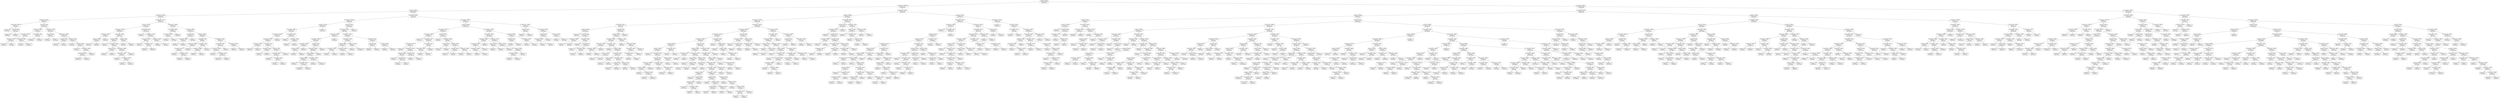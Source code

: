 digraph Tree {
node [shape=box, fontname="helvetica"] ;
edge [fontname="helvetica"] ;
0 [label="mid_price <= 4978.0\nsquared_error = 204.183\nsamples = 940\nvalue = 4979.865"] ;
1 [label="previous_price1 <= 4963.25\nsquared_error = 37.904\nsamples = 390\nvalue = 4964.738"] ;
0 -> 1 [labeldistance=2.5, labelangle=45, headlabel="True"] ;
2 [label="mid_price <= 4958.25\nsquared_error = 12.361\nsamples = 160\nvalue = 4958.705"] ;
1 -> 2 ;
3 [label="previous_price1 <= 4955.25\nsquared_error = 5.394\nsamples = 65\nvalue = 4955.529"] ;
2 -> 3 ;
4 [label="previous_price1 <= 4950.75\nsquared_error = 2.204\nsamples = 24\nvalue = 4953.477"] ;
3 -> 4 ;
5 [label="previous_price2 <= 4949.75\nsquared_error = 0.167\nsamples = 3\nvalue = 4951.0"] ;
4 -> 5 ;
6 [label="squared_error = 0.0\nsamples = 1\nvalue = 4950.5"] ;
5 -> 6 ;
7 [label="mid_price <= 4951.75\nsquared_error = 0.062\nsamples = 2\nvalue = 4951.25"] ;
5 -> 7 ;
8 [label="squared_error = 0.0\nsamples = 1\nvalue = 4951.0"] ;
7 -> 8 ;
9 [label="squared_error = 0.0\nsamples = 1\nvalue = 4951.5"] ;
7 -> 9 ;
10 [label="mid_price <= 4952.75\nsquared_error = 1.404\nsamples = 21\nvalue = 4953.868"] ;
4 -> 10 ;
11 [label="previous_price1 <= 4952.25\nsquared_error = 1.103\nsamples = 7\nvalue = 4953.15"] ;
10 -> 11 ;
12 [label="previous_price2 <= 4952.75\nsquared_error = 1.04\nsamples = 4\nvalue = 4953.9"] ;
11 -> 12 ;
13 [label="previous_price1 <= 4951.5\nsquared_error = 0.222\nsamples = 2\nvalue = 4954.667"] ;
12 -> 13 ;
14 [label="squared_error = 0.0\nsamples = 1\nvalue = 4954.0"] ;
13 -> 14 ;
15 [label="squared_error = 0.0\nsamples = 1\nvalue = 4955.0"] ;
13 -> 15 ;
16 [label="previous_price2 <= 4953.5\nsquared_error = 0.062\nsamples = 2\nvalue = 4952.75"] ;
12 -> 16 ;
17 [label="squared_error = 0.0\nsamples = 1\nvalue = 4953.0"] ;
16 -> 17 ;
18 [label="squared_error = 0.0\nsamples = 1\nvalue = 4952.5"] ;
16 -> 18 ;
19 [label="previous_price1 <= 4952.75\nsquared_error = 0.04\nsamples = 3\nvalue = 4952.4"] ;
11 -> 19 ;
20 [label="squared_error = 0.062\nsamples = 2\nvalue = 4952.25"] ;
19 -> 20 ;
21 [label="squared_error = 0.0\nsamples = 1\nvalue = 4952.5"] ;
19 -> 21 ;
22 [label="previous_price2 <= 4953.25\nsquared_error = 1.261\nsamples = 14\nvalue = 4954.125"] ;
10 -> 22 ;
23 [label="mid_price <= 4954.5\nsquared_error = 0.75\nsamples = 2\nvalue = 4955.5"] ;
22 -> 23 ;
24 [label="squared_error = 0.0\nsamples = 1\nvalue = 4956.0"] ;
23 -> 24 ;
25 [label="squared_error = 0.0\nsamples = 1\nvalue = 4954.0"] ;
23 -> 25 ;
26 [label="previous_price1 <= 4954.25\nsquared_error = 0.979\nsamples = 12\nvalue = 4953.896"] ;
22 -> 26 ;
27 [label="mid_price <= 4955.5\nsquared_error = 0.312\nsamples = 4\nvalue = 4953.25"] ;
26 -> 27 ;
28 [label="squared_error = 0.0\nsamples = 3\nvalue = 4953.0"] ;
27 -> 28 ;
29 [label="squared_error = 0.0\nsamples = 1\nvalue = 4954.5"] ;
27 -> 29 ;
30 [label="mid_price <= 4953.25\nsquared_error = 1.015\nsamples = 8\nvalue = 4954.111"] ;
26 -> 30 ;
31 [label="squared_error = 0.0\nsamples = 1\nvalue = 4953.0"] ;
30 -> 31 ;
32 [label="mid_price <= 4954.0\nsquared_error = 0.998\nsamples = 7\nvalue = 4954.176"] ;
30 -> 32 ;
33 [label="squared_error = 2.25\nsamples = 2\nvalue = 4954.5"] ;
32 -> 33 ;
34 [label="previous_price2 <= 4955.5\nsquared_error = 0.227\nsamples = 5\nvalue = 4954.0"] ;
32 -> 34 ;
35 [label="previous_price2 <= 4954.0\nsquared_error = 0.184\nsamples = 4\nvalue = 4953.812"] ;
34 -> 35 ;
36 [label="squared_error = 0.056\nsamples = 2\nvalue = 4954.333"] ;
35 -> 36 ;
37 [label="squared_error = 0.0\nsamples = 2\nvalue = 4953.5"] ;
35 -> 37 ;
38 [label="squared_error = 0.0\nsamples = 1\nvalue = 4954.5"] ;
34 -> 38 ;
39 [label="previous_price2 <= 4957.25\nsquared_error = 2.471\nsamples = 41\nvalue = 4957.008"] ;
3 -> 39 ;
40 [label="mid_price <= 4957.25\nsquared_error = 2.195\nsamples = 20\nvalue = 4956.419"] ;
39 -> 40 ;
41 [label="previous_price2 <= 4955.0\nsquared_error = 1.693\nsamples = 14\nvalue = 4956.023"] ;
40 -> 41 ;
42 [label="previous_price1 <= 4956.5\nsquared_error = 0.16\nsamples = 3\nvalue = 4954.7"] ;
41 -> 42 ;
43 [label="mid_price <= 4954.25\nsquared_error = 0.062\nsamples = 2\nvalue = 4954.25"] ;
42 -> 43 ;
44 [label="squared_error = 0.0\nsamples = 1\nvalue = 4954.0"] ;
43 -> 44 ;
45 [label="squared_error = 0.0\nsamples = 1\nvalue = 4954.5"] ;
43 -> 45 ;
46 [label="squared_error = 0.0\nsamples = 1\nvalue = 4955.0"] ;
42 -> 46 ;
47 [label="previous_price1 <= 4958.0\nsquared_error = 1.478\nsamples = 11\nvalue = 4956.412"] ;
41 -> 47 ;
48 [label="mid_price <= 4955.0\nsquared_error = 1.34\nsamples = 9\nvalue = 4956.6"] ;
47 -> 48 ;
49 [label="squared_error = 0.0\nsamples = 1\nvalue = 4958.0"] ;
48 -> 49 ;
50 [label="previous_price2 <= 4956.25\nsquared_error = 1.286\nsamples = 8\nvalue = 4956.5"] ;
48 -> 50 ;
51 [label="mid_price <= 4956.75\nsquared_error = 1.44\nsamples = 2\nvalue = 4957.1"] ;
50 -> 51 ;
52 [label="squared_error = 0.0\nsamples = 1\nvalue = 4956.5"] ;
51 -> 52 ;
53 [label="squared_error = 0.0\nsamples = 1\nvalue = 4959.5"] ;
51 -> 53 ;
54 [label="previous_price2 <= 4956.75\nsquared_error = 0.889\nsamples = 6\nvalue = 4956.167"] ;
50 -> 54 ;
55 [label="previous_price1 <= 4956.25\nsquared_error = 1.688\nsamples = 3\nvalue = 4955.75"] ;
54 -> 55 ;
56 [label="squared_error = 0.0\nsamples = 1\nvalue = 4956.5"] ;
55 -> 56 ;
57 [label="previous_price1 <= 4956.75\nsquared_error = 2.25\nsamples = 2\nvalue = 4955.0"] ;
55 -> 57 ;
58 [label="squared_error = 0.0\nsamples = 1\nvalue = 4953.5"] ;
57 -> 58 ;
59 [label="squared_error = 0.0\nsamples = 1\nvalue = 4956.5"] ;
57 -> 59 ;
60 [label="squared_error = 0.0\nsamples = 3\nvalue = 4956.5"] ;
54 -> 60 ;
61 [label="mid_price <= 4956.0\nsquared_error = 0.25\nsamples = 2\nvalue = 4955.0"] ;
47 -> 61 ;
62 [label="squared_error = 0.0\nsamples = 1\nvalue = 4955.5"] ;
61 -> 62 ;
63 [label="squared_error = 0.0\nsamples = 1\nvalue = 4954.5"] ;
61 -> 63 ;
64 [label="previous_price2 <= 4954.0\nsquared_error = 2.099\nsamples = 6\nvalue = 4957.389"] ;
40 -> 64 ;
65 [label="squared_error = 0.0\nsamples = 1\nvalue = 4959.5"] ;
64 -> 65 ;
66 [label="previous_price1 <= 4957.75\nsquared_error = 1.061\nsamples = 5\nvalue = 4956.786"] ;
64 -> 66 ;
67 [label="previous_price1 <= 4957.25\nsquared_error = 0.94\nsamples = 3\nvalue = 4956.4"] ;
66 -> 67 ;
68 [label="squared_error = 0.0\nsamples = 1\nvalue = 4957.0"] ;
67 -> 68 ;
69 [label="previous_price2 <= 4955.5\nsquared_error = 1.0\nsamples = 2\nvalue = 4955.5"] ;
67 -> 69 ;
70 [label="squared_error = 0.0\nsamples = 1\nvalue = 4956.5"] ;
69 -> 70 ;
71 [label="squared_error = 0.0\nsamples = 1\nvalue = 4954.5"] ;
69 -> 71 ;
72 [label="previous_price1 <= 4959.0\nsquared_error = 0.062\nsamples = 2\nvalue = 4957.75"] ;
66 -> 72 ;
73 [label="squared_error = 0.0\nsamples = 1\nvalue = 4958.0"] ;
72 -> 73 ;
74 [label="squared_error = 0.0\nsamples = 1\nvalue = 4957.5"] ;
72 -> 74 ;
75 [label="previous_price1 <= 4956.25\nsquared_error = 2.028\nsamples = 21\nvalue = 4957.617"] ;
39 -> 75 ;
76 [label="previous_price2 <= 4958.25\nsquared_error = 1.035\nsamples = 3\nvalue = 4956.583"] ;
75 -> 76 ;
77 [label="previous_price1 <= 4955.75\nsquared_error = 0.36\nsamples = 2\nvalue = 4956.2"] ;
76 -> 77 ;
78 [label="squared_error = 0.0\nsamples = 1\nvalue = 4956.5"] ;
77 -> 78 ;
79 [label="squared_error = 0.0\nsamples = 1\nvalue = 4955.0"] ;
77 -> 79 ;
80 [label="squared_error = 0.0\nsamples = 1\nvalue = 4958.5"] ;
76 -> 80 ;
81 [label="mid_price <= 4956.25\nsquared_error = 1.943\nsamples = 18\nvalue = 4957.875"] ;
75 -> 81 ;
82 [label="mid_price <= 4955.75\nsquared_error = 0.797\nsamples = 3\nvalue = 4956.875"] ;
81 -> 82 ;
83 [label="previous_price1 <= 4957.25\nsquared_error = 0.062\nsamples = 2\nvalue = 4957.75"] ;
82 -> 83 ;
84 [label="squared_error = 0.0\nsamples = 1\nvalue = 4958.0"] ;
83 -> 84 ;
85 [label="squared_error = 0.0\nsamples = 1\nvalue = 4957.5"] ;
83 -> 85 ;
86 [label="squared_error = 0.0\nsamples = 1\nvalue = 4956.0"] ;
82 -> 86 ;
87 [label="mid_price <= 4956.75\nsquared_error = 1.932\nsamples = 15\nvalue = 4958.075"] ;
81 -> 87 ;
88 [label="previous_price2 <= 4959.0\nsquared_error = 2.89\nsamples = 7\nvalue = 4958.6"] ;
87 -> 88 ;
89 [label="previous_price2 <= 4958.0\nsquared_error = 2.056\nsamples = 4\nvalue = 4959.333"] ;
88 -> 89 ;
90 [label="previous_price1 <= 4957.5\nsquared_error = 0.76\nsamples = 3\nvalue = 4958.8"] ;
89 -> 90 ;
91 [label="squared_error = 0.0\nsamples = 1\nvalue = 4960.5"] ;
90 -> 91 ;
92 [label="previous_price1 <= 4959.5\nsquared_error = 0.047\nsamples = 2\nvalue = 4958.375"] ;
90 -> 92 ;
93 [label="squared_error = 0.0\nsamples = 1\nvalue = 4958.5"] ;
92 -> 93 ;
94 [label="squared_error = 0.0\nsamples = 1\nvalue = 4958.0"] ;
92 -> 94 ;
95 [label="squared_error = 0.0\nsamples = 1\nvalue = 4962.0"] ;
89 -> 95 ;
96 [label="previous_price2 <= 4960.0\nsquared_error = 2.125\nsamples = 3\nvalue = 4957.5"] ;
88 -> 96 ;
97 [label="previous_price1 <= 4958.25\nsquared_error = 0.056\nsamples = 2\nvalue = 4956.667"] ;
96 -> 97 ;
98 [label="squared_error = 0.0\nsamples = 1\nvalue = 4957.0"] ;
97 -> 98 ;
99 [label="squared_error = 0.0\nsamples = 1\nvalue = 4956.5"] ;
97 -> 99 ;
100 [label="squared_error = 0.0\nsamples = 1\nvalue = 4960.0"] ;
96 -> 100 ;
101 [label="previous_price1 <= 4959.0\nsquared_error = 0.422\nsamples = 8\nvalue = 4957.55"] ;
87 -> 101 ;
102 [label="previous_price2 <= 4960.75\nsquared_error = 0.359\nsamples = 6\nvalue = 4957.625"] ;
101 -> 102 ;
103 [label="previous_price1 <= 4957.25\nsquared_error = 0.388\nsamples = 5\nvalue = 4957.571"] ;
102 -> 103 ;
104 [label="squared_error = 0.0\nsamples = 2\nvalue = 4957.5"] ;
103 -> 104 ;
105 [label="previous_price2 <= 4957.75\nsquared_error = 0.672\nsamples = 3\nvalue = 4957.625"] ;
103 -> 105 ;
106 [label="squared_error = 0.889\nsamples = 2\nvalue = 4957.667"] ;
105 -> 106 ;
107 [label="squared_error = 0.0\nsamples = 1\nvalue = 4957.5"] ;
105 -> 107 ;
108 [label="squared_error = 0.0\nsamples = 1\nvalue = 4958.0"] ;
102 -> 108 ;
109 [label="previous_price2 <= 4957.75\nsquared_error = 0.562\nsamples = 2\nvalue = 4957.25"] ;
101 -> 109 ;
110 [label="squared_error = 0.0\nsamples = 1\nvalue = 4958.0"] ;
109 -> 110 ;
111 [label="squared_error = 0.0\nsamples = 1\nvalue = 4956.5"] ;
109 -> 111 ;
112 [label="previous_price1 <= 4960.75\nsquared_error = 4.895\nsamples = 95\nvalue = 4960.99"] ;
2 -> 112 ;
113 [label="previous_price2 <= 4959.25\nsquared_error = 2.285\nsamples = 48\nvalue = 4959.682"] ;
112 -> 113 ;
114 [label="mid_price <= 4961.5\nsquared_error = 1.434\nsamples = 18\nvalue = 4958.635"] ;
113 -> 114 ;
115 [label="previous_price2 <= 4958.75\nsquared_error = 0.698\nsamples = 17\nvalue = 4958.46"] ;
114 -> 115 ;
116 [label="previous_price1 <= 4958.75\nsquared_error = 0.312\nsamples = 11\nvalue = 4958.0"] ;
115 -> 116 ;
117 [label="previous_price2 <= 4957.75\nsquared_error = 0.314\nsamples = 9\nvalue = 4957.885"] ;
116 -> 117 ;
118 [label="previous_price1 <= 4957.0\nsquared_error = 0.035\nsamples = 3\nvalue = 4958.083"] ;
117 -> 118 ;
119 [label="squared_error = 0.0\nsamples = 2\nvalue = 4958.0"] ;
118 -> 119 ;
120 [label="squared_error = 0.0\nsamples = 1\nvalue = 4958.5"] ;
118 -> 120 ;
121 [label="previous_price1 <= 4957.75\nsquared_error = 0.49\nsamples = 6\nvalue = 4957.714"] ;
117 -> 121 ;
122 [label="previous_price1 <= 4957.0\nsquared_error = 0.562\nsamples = 2\nvalue = 4957.25"] ;
121 -> 122 ;
123 [label="squared_error = 0.0\nsamples = 1\nvalue = 4958.0"] ;
122 -> 123 ;
124 [label="squared_error = 0.0\nsamples = 1\nvalue = 4956.5"] ;
122 -> 124 ;
125 [label="mid_price <= 4959.0\nsquared_error = 0.34\nsamples = 4\nvalue = 4957.9"] ;
121 -> 125 ;
126 [label="previous_price1 <= 4958.25\nsquared_error = 0.172\nsamples = 3\nvalue = 4958.125"] ;
125 -> 126 ;
127 [label="squared_error = 0.0\nsamples = 1\nvalue = 4958.5"] ;
126 -> 127 ;
128 [label="previous_price2 <= 4958.25\nsquared_error = 0.062\nsamples = 2\nvalue = 4957.75"] ;
126 -> 128 ;
129 [label="squared_error = 0.0\nsamples = 1\nvalue = 4958.0"] ;
128 -> 129 ;
130 [label="squared_error = 0.0\nsamples = 1\nvalue = 4957.5"] ;
128 -> 130 ;
131 [label="squared_error = 0.0\nsamples = 1\nvalue = 4957.0"] ;
125 -> 131 ;
132 [label="squared_error = 0.0\nsamples = 2\nvalue = 4958.5"] ;
116 -> 132 ;
133 [label="previous_price1 <= 4958.75\nsquared_error = 0.34\nsamples = 6\nvalue = 4959.278"] ;
115 -> 133 ;
134 [label="squared_error = 0.0\nsamples = 1\nvalue = 4958.5"] ;
133 -> 134 ;
135 [label="previous_price1 <= 4959.5\nsquared_error = 0.056\nsamples = 5\nvalue = 4959.667"] ;
133 -> 135 ;
136 [label="squared_error = 0.0\nsamples = 2\nvalue = 4960.0"] ;
135 -> 136 ;
137 [label="squared_error = 0.0\nsamples = 3\nvalue = 4959.5"] ;
135 -> 137 ;
138 [label="squared_error = 0.0\nsamples = 1\nvalue = 4963.0"] ;
114 -> 138 ;
139 [label="mid_price <= 4963.75\nsquared_error = 1.875\nsamples = 30\nvalue = 4960.216"] ;
113 -> 139 ;
140 [label="previous_price1 <= 4959.75\nsquared_error = 1.23\nsamples = 29\nvalue = 4960.1"] ;
139 -> 140 ;
141 [label="previous_price2 <= 4961.5\nsquared_error = 1.136\nsamples = 17\nvalue = 4959.778"] ;
140 -> 141 ;
142 [label="previous_price1 <= 4958.75\nsquared_error = 0.765\nsamples = 16\nvalue = 4959.654"] ;
141 -> 142 ;
143 [label="previous_price1 <= 4958.0\nsquared_error = 0.276\nsamples = 5\nvalue = 4960.214"] ;
142 -> 143 ;
144 [label="mid_price <= 4959.25\nsquared_error = 0.04\nsamples = 4\nvalue = 4959.9"] ;
143 -> 144 ;
145 [label="squared_error = 0.0\nsamples = 1\nvalue = 4959.5"] ;
144 -> 145 ;
146 [label="squared_error = 0.0\nsamples = 3\nvalue = 4960.0"] ;
144 -> 146 ;
147 [label="squared_error = 0.0\nsamples = 1\nvalue = 4961.0"] ;
143 -> 147 ;
148 [label="mid_price <= 4961.0\nsquared_error = 0.787\nsamples = 11\nvalue = 4959.447"] ;
142 -> 148 ;
149 [label="previous_price2 <= 4960.25\nsquared_error = 0.689\nsamples = 10\nvalue = 4959.361"] ;
148 -> 149 ;
150 [label="mid_price <= 4959.75\nsquared_error = 0.796\nsamples = 9\nvalue = 4959.433"] ;
149 -> 150 ;
151 [label="mid_price <= 4959.25\nsquared_error = 0.09\nsamples = 5\nvalue = 4959.562"] ;
150 -> 151 ;
152 [label="squared_error = 0.0\nsamples = 1\nvalue = 4959.0"] ;
151 -> 152 ;
153 [label="previous_price2 <= 4959.75\nsquared_error = 0.051\nsamples = 4\nvalue = 4959.643"] ;
151 -> 153 ;
154 [label="squared_error = 0.056\nsamples = 3\nvalue = 4959.833"] ;
153 -> 154 ;
155 [label="squared_error = 0.0\nsamples = 1\nvalue = 4959.5"] ;
153 -> 155 ;
156 [label="previous_price1 <= 4959.25\nsquared_error = 1.561\nsamples = 4\nvalue = 4959.286"] ;
150 -> 156 ;
157 [label="squared_error = 0.0\nsamples = 2\nvalue = 4959.5"] ;
156 -> 157 ;
158 [label="squared_error = 5.062\nsamples = 2\nvalue = 4958.75"] ;
156 -> 158 ;
159 [label="squared_error = 0.0\nsamples = 1\nvalue = 4959.0"] ;
149 -> 159 ;
160 [label="squared_error = 0.0\nsamples = 1\nvalue = 4961.0"] ;
148 -> 160 ;
161 [label="squared_error = 0.0\nsamples = 1\nvalue = 4963.0"] ;
141 -> 161 ;
162 [label="previous_price2 <= 4960.75\nsquared_error = 1.076\nsamples = 12\nvalue = 4960.478"] ;
140 -> 162 ;
163 [label="previous_price2 <= 4960.25\nsquared_error = 1.379\nsamples = 7\nvalue = 4960.821"] ;
162 -> 163 ;
164 [label="mid_price <= 4960.0\nsquared_error = 0.389\nsamples = 4\nvalue = 4960.333"] ;
163 -> 164 ;
165 [label="previous_price1 <= 4960.25\nsquared_error = 0.24\nsamples = 2\nvalue = 4960.1"] ;
164 -> 165 ;
166 [label="squared_error = 0.0\nsamples = 1\nvalue = 4959.5"] ;
165 -> 166 ;
167 [label="squared_error = 0.0\nsamples = 1\nvalue = 4960.5"] ;
165 -> 167 ;
168 [label="previous_price2 <= 4959.75\nsquared_error = 0.422\nsamples = 2\nvalue = 4960.625"] ;
164 -> 168 ;
169 [label="squared_error = 0.0\nsamples = 1\nvalue = 4959.5"] ;
168 -> 169 ;
170 [label="squared_error = 0.0\nsamples = 1\nvalue = 4961.0"] ;
168 -> 170 ;
171 [label="previous_price1 <= 4960.25\nsquared_error = 1.96\nsamples = 3\nvalue = 4961.7"] ;
163 -> 171 ;
172 [label="squared_error = 0.0\nsamples = 1\nvalue = 4960.0"] ;
171 -> 172 ;
173 [label="squared_error = 0.056\nsamples = 2\nvalue = 4962.833"] ;
171 -> 173 ;
174 [label="mid_price <= 4960.75\nsquared_error = 0.136\nsamples = 5\nvalue = 4959.944"] ;
162 -> 174 ;
175 [label="mid_price <= 4960.0\nsquared_error = 0.062\nsamples = 2\nvalue = 4959.75"] ;
174 -> 175 ;
176 [label="squared_error = 0.0\nsamples = 1\nvalue = 4960.0"] ;
175 -> 176 ;
177 [label="squared_error = 0.0\nsamples = 1\nvalue = 4959.5"] ;
175 -> 177 ;
178 [label="mid_price <= 4962.5\nsquared_error = 0.056\nsamples = 3\nvalue = 4960.333"] ;
174 -> 178 ;
179 [label="squared_error = 0.0\nsamples = 2\nvalue = 4960.5"] ;
178 -> 179 ;
180 [label="squared_error = 0.0\nsamples = 1\nvalue = 4960.0"] ;
178 -> 180 ;
181 [label="squared_error = 0.0\nsamples = 1\nvalue = 4966.0"] ;
139 -> 181 ;
182 [label="previous_price2 <= 4964.75\nsquared_error = 3.769\nsamples = 47\nvalue = 4962.449"] ;
112 -> 182 ;
183 [label="mid_price <= 4962.25\nsquared_error = 2.206\nsamples = 39\nvalue = 4961.904"] ;
182 -> 183 ;
184 [label="previous_price2 <= 4961.75\nsquared_error = 1.087\nsamples = 21\nvalue = 4961.339"] ;
183 -> 184 ;
185 [label="previous_price2 <= 4958.5\nsquared_error = 0.762\nsamples = 12\nvalue = 4961.025"] ;
184 -> 185 ;
186 [label="squared_error = 0.0\nsamples = 1\nvalue = 4959.5"] ;
185 -> 186 ;
187 [label="previous_price1 <= 4961.75\nsquared_error = 0.673\nsamples = 11\nvalue = 4961.105"] ;
185 -> 187 ;
188 [label="previous_price2 <= 4960.75\nsquared_error = 0.275\nsamples = 7\nvalue = 4961.385"] ;
187 -> 188 ;
189 [label="squared_error = 0.0\nsamples = 1\nvalue = 4960.5"] ;
188 -> 189 ;
190 [label="previous_price1 <= 4961.25\nsquared_error = 0.227\nsamples = 6\nvalue = 4961.458"] ;
188 -> 190 ;
191 [label="mid_price <= 4960.75\nsquared_error = 0.125\nsamples = 3\nvalue = 4962.0"] ;
190 -> 191 ;
192 [label="squared_error = 0.0\nsamples = 1\nvalue = 4962.5"] ;
191 -> 192 ;
193 [label="mid_price <= 4961.5\nsquared_error = 0.056\nsamples = 2\nvalue = 4961.833"] ;
191 -> 193 ;
194 [label="squared_error = 0.0\nsamples = 1\nvalue = 4962.0"] ;
193 -> 194 ;
195 [label="squared_error = 0.0\nsamples = 1\nvalue = 4961.5"] ;
193 -> 195 ;
196 [label="mid_price <= 4961.0\nsquared_error = 0.059\nsamples = 3\nvalue = 4961.188"] ;
190 -> 196 ;
197 [label="squared_error = 0.0\nsamples = 1\nvalue = 4961.0"] ;
196 -> 197 ;
198 [label="squared_error = 0.06\nsamples = 2\nvalue = 4961.3"] ;
196 -> 198 ;
199 [label="previous_price2 <= 4961.25\nsquared_error = 1.0\nsamples = 4\nvalue = 4960.5"] ;
187 -> 199 ;
200 [label="previous_price2 <= 4960.75\nsquared_error = 0.24\nsamples = 3\nvalue = 4960.9"] ;
199 -> 200 ;
201 [label="squared_error = 0.0\nsamples = 2\nvalue = 4961.5"] ;
200 -> 201 ;
202 [label="squared_error = 0.0\nsamples = 1\nvalue = 4960.5"] ;
200 -> 202 ;
203 [label="squared_error = 0.0\nsamples = 1\nvalue = 4958.5"] ;
199 -> 203 ;
204 [label="mid_price <= 4958.75\nsquared_error = 1.174\nsamples = 9\nvalue = 4961.909"] ;
184 -> 204 ;
205 [label="squared_error = 0.0\nsamples = 1\nvalue = 4959.5"] ;
204 -> 205 ;
206 [label="previous_price2 <= 4962.25\nsquared_error = 0.653\nsamples = 8\nvalue = 4962.15"] ;
204 -> 206 ;
207 [label="mid_price <= 4961.25\nsquared_error = 0.5\nsamples = 2\nvalue = 4963.0"] ;
206 -> 207 ;
208 [label="squared_error = 0.0\nsamples = 1\nvalue = 4963.5"] ;
207 -> 208 ;
209 [label="squared_error = 0.0\nsamples = 1\nvalue = 4962.0"] ;
207 -> 209 ;
210 [label="mid_price <= 4961.75\nsquared_error = 0.276\nsamples = 6\nvalue = 4961.786"] ;
206 -> 210 ;
211 [label="mid_price <= 4960.25\nsquared_error = 0.24\nsamples = 4\nvalue = 4961.6"] ;
210 -> 211 ;
212 [label="squared_error = 0.0\nsamples = 2\nvalue = 4962.0"] ;
211 -> 212 ;
213 [label="squared_error = 0.0\nsamples = 2\nvalue = 4961.0"] ;
211 -> 213 ;
214 [label="previous_price1 <= 4962.25\nsquared_error = 0.062\nsamples = 2\nvalue = 4962.25"] ;
210 -> 214 ;
215 [label="squared_error = 0.0\nsamples = 1\nvalue = 4962.5"] ;
214 -> 215 ;
216 [label="squared_error = 0.0\nsamples = 1\nvalue = 4962.0"] ;
214 -> 216 ;
217 [label="previous_price2 <= 4963.25\nsquared_error = 2.706\nsamples = 18\nvalue = 4962.577"] ;
183 -> 217 ;
218 [label="previous_price2 <= 4961.75\nsquared_error = 0.849\nsamples = 14\nvalue = 4963.389"] ;
217 -> 218 ;
219 [label="previous_price1 <= 4962.75\nsquared_error = 0.056\nsamples = 6\nvalue = 4963.0"] ;
218 -> 219 ;
220 [label="previous_price2 <= 4959.25\nsquared_error = 0.027\nsamples = 5\nvalue = 4963.062"] ;
219 -> 220 ;
221 [label="previous_price2 <= 4958.75\nsquared_error = 0.062\nsamples = 2\nvalue = 4963.25"] ;
220 -> 221 ;
222 [label="squared_error = 0.0\nsamples = 1\nvalue = 4963.0"] ;
221 -> 222 ;
223 [label="squared_error = 0.0\nsamples = 1\nvalue = 4963.5"] ;
221 -> 223 ;
224 [label="squared_error = 0.0\nsamples = 3\nvalue = 4963.0"] ;
220 -> 224 ;
225 [label="squared_error = 0.0\nsamples = 1\nvalue = 4962.5"] ;
219 -> 225 ;
226 [label="previous_price2 <= 4962.25\nsquared_error = 1.34\nsamples = 8\nvalue = 4963.778"] ;
218 -> 226 ;
227 [label="mid_price <= 4963.25\nsquared_error = 0.25\nsamples = 2\nvalue = 4965.0"] ;
226 -> 227 ;
228 [label="squared_error = 0.0\nsamples = 1\nvalue = 4965.5"] ;
227 -> 228 ;
229 [label="squared_error = 0.0\nsamples = 1\nvalue = 4964.5"] ;
227 -> 229 ;
230 [label="mid_price <= 4962.75\nsquared_error = 1.102\nsamples = 6\nvalue = 4963.429"] ;
226 -> 230 ;
231 [label="squared_error = 0.889\nsamples = 2\nvalue = 4964.167"] ;
230 -> 231 ;
232 [label="mid_price <= 4965.0\nsquared_error = 0.547\nsamples = 4\nvalue = 4962.875"] ;
230 -> 232 ;
233 [label="previous_price1 <= 4962.75\nsquared_error = 0.167\nsamples = 3\nvalue = 4962.5"] ;
232 -> 233 ;
234 [label="squared_error = 0.0\nsamples = 1\nvalue = 4962.5"] ;
233 -> 234 ;
235 [label="squared_error = 0.25\nsamples = 2\nvalue = 4962.5"] ;
233 -> 235 ;
236 [label="squared_error = 0.0\nsamples = 1\nvalue = 4964.0"] ;
232 -> 236 ;
237 [label="mid_price <= 4963.25\nsquared_error = 2.062\nsamples = 4\nvalue = 4960.75"] ;
217 -> 237 ;
238 [label="mid_price <= 4962.75\nsquared_error = 0.75\nsamples = 2\nvalue = 4960.0"] ;
237 -> 238 ;
239 [label="squared_error = 0.0\nsamples = 1\nvalue = 4961.5"] ;
238 -> 239 ;
240 [label="squared_error = 0.0\nsamples = 1\nvalue = 4959.5"] ;
238 -> 240 ;
241 [label="previous_price2 <= 4963.75\nsquared_error = 2.25\nsamples = 2\nvalue = 4961.5"] ;
237 -> 241 ;
242 [label="squared_error = 0.0\nsamples = 1\nvalue = 4963.0"] ;
241 -> 242 ;
243 [label="squared_error = 0.0\nsamples = 1\nvalue = 4960.0"] ;
241 -> 243 ;
244 [label="previous_price1 <= 4962.25\nsquared_error = 3.061\nsamples = 8\nvalue = 4965.042"] ;
182 -> 244 ;
245 [label="mid_price <= 4963.5\nsquared_error = 0.25\nsamples = 2\nvalue = 4962.0"] ;
244 -> 245 ;
246 [label="squared_error = 0.0\nsamples = 1\nvalue = 4961.5"] ;
245 -> 246 ;
247 [label="squared_error = 0.0\nsamples = 1\nvalue = 4962.5"] ;
245 -> 247 ;
248 [label="previous_price1 <= 4962.75\nsquared_error = 1.403\nsamples = 6\nvalue = 4965.65"] ;
244 -> 248 ;
249 [label="mid_price <= 4965.75\nsquared_error = 0.34\nsamples = 4\nvalue = 4966.062"] ;
248 -> 249 ;
250 [label="previous_price2 <= 4966.25\nsquared_error = 0.062\nsamples = 3\nvalue = 4965.75"] ;
249 -> 250 ;
251 [label="squared_error = 0.0\nsamples = 2\nvalue = 4965.5"] ;
250 -> 251 ;
252 [label="squared_error = 0.0\nsamples = 1\nvalue = 4966.0"] ;
250 -> 252 ;
253 [label="squared_error = 0.0\nsamples = 1\nvalue = 4967.0"] ;
249 -> 253 ;
254 [label="mid_price <= 4964.5\nsquared_error = 2.25\nsamples = 2\nvalue = 4964.0"] ;
248 -> 254 ;
255 [label="squared_error = 0.0\nsamples = 1\nvalue = 4962.5"] ;
254 -> 255 ;
256 [label="squared_error = 0.0\nsamples = 1\nvalue = 4965.5"] ;
254 -> 256 ;
257 [label="previous_price1 <= 4969.75\nsquared_error = 15.064\nsamples = 230\nvalue = 4968.702"] ;
1 -> 257 ;
258 [label="mid_price <= 4968.75\nsquared_error = 4.395\nsamples = 144\nvalue = 4966.341"] ;
257 -> 258 ;
259 [label="previous_price1 <= 4965.25\nsquared_error = 3.231\nsamples = 123\nvalue = 4965.897"] ;
258 -> 259 ;
260 [label="previous_price2 <= 4963.75\nsquared_error = 2.38\nsamples = 34\nvalue = 4964.5"] ;
259 -> 260 ;
261 [label="mid_price <= 4963.0\nsquared_error = 2.979\nsamples = 8\nvalue = 4963.538"] ;
260 -> 261 ;
262 [label="squared_error = 0.0\nsamples = 1\nvalue = 4959.0"] ;
261 -> 262 ;
263 [label="mid_price <= 4963.75\nsquared_error = 1.368\nsamples = 7\nvalue = 4963.917"] ;
261 -> 263 ;
264 [label="previous_price2 <= 4963.25\nsquared_error = 1.688\nsamples = 2\nvalue = 4962.75"] ;
263 -> 264 ;
265 [label="squared_error = 0.0\nsamples = 1\nvalue = 4963.5"] ;
264 -> 265 ;
266 [label="squared_error = 0.0\nsamples = 1\nvalue = 4960.5"] ;
264 -> 266 ;
267 [label="previous_price1 <= 4964.0\nsquared_error = 0.188\nsamples = 5\nvalue = 4964.5"] ;
263 -> 267 ;
268 [label="squared_error = 0.0\nsamples = 1\nvalue = 4965.0"] ;
267 -> 268 ;
269 [label="mid_price <= 4964.75\nsquared_error = 0.139\nsamples = 4\nvalue = 4964.333"] ;
267 -> 269 ;
270 [label="squared_error = 0.0\nsamples = 2\nvalue = 4964.5"] ;
269 -> 270 ;
271 [label="previous_price2 <= 4963.0\nsquared_error = 0.25\nsamples = 2\nvalue = 4964.0"] ;
269 -> 271 ;
272 [label="squared_error = 0.0\nsamples = 1\nvalue = 4964.5"] ;
271 -> 272 ;
273 [label="squared_error = 0.0\nsamples = 1\nvalue = 4963.5"] ;
271 -> 273 ;
274 [label="mid_price <= 4967.5\nsquared_error = 1.803\nsamples = 26\nvalue = 4964.805"] ;
260 -> 274 ;
275 [label="mid_price <= 4964.75\nsquared_error = 1.701\nsamples = 25\nvalue = 4964.671"] ;
274 -> 275 ;
276 [label="previous_price1 <= 4963.75\nsquared_error = 1.086\nsamples = 19\nvalue = 4964.519"] ;
275 -> 276 ;
277 [label="previous_price2 <= 4965.0\nsquared_error = 0.047\nsamples = 3\nvalue = 4963.625"] ;
276 -> 277 ;
278 [label="previous_price2 <= 4964.25\nsquared_error = 0.062\nsamples = 2\nvalue = 4963.75"] ;
277 -> 278 ;
279 [label="squared_error = 0.0\nsamples = 1\nvalue = 4963.5"] ;
278 -> 279 ;
280 [label="squared_error = 0.0\nsamples = 1\nvalue = 4964.0"] ;
278 -> 280 ;
281 [label="squared_error = 0.0\nsamples = 1\nvalue = 4963.5"] ;
277 -> 281 ;
282 [label="previous_price2 <= 4964.25\nsquared_error = 1.103\nsamples = 16\nvalue = 4964.682"] ;
276 -> 282 ;
283 [label="squared_error = 0.0\nsamples = 1\nvalue = 4966.5"] ;
282 -> 283 ;
284 [label="mid_price <= 4963.25\nsquared_error = 0.991\nsamples = 15\nvalue = 4964.595"] ;
282 -> 284 ;
285 [label="mid_price <= 4962.75\nsquared_error = 0.056\nsamples = 2\nvalue = 4965.667"] ;
284 -> 285 ;
286 [label="squared_error = 0.0\nsamples = 1\nvalue = 4966.0"] ;
285 -> 286 ;
287 [label="squared_error = 0.0\nsamples = 1\nvalue = 4965.5"] ;
285 -> 287 ;
288 [label="previous_price1 <= 4964.25\nsquared_error = 0.924\nsamples = 13\nvalue = 4964.417"] ;
284 -> 288 ;
289 [label="mid_price <= 4964.25\nsquared_error = 0.5\nsamples = 2\nvalue = 4963.0"] ;
288 -> 289 ;
290 [label="squared_error = 0.0\nsamples = 1\nvalue = 4962.5"] ;
289 -> 290 ;
291 [label="squared_error = 0.0\nsamples = 1\nvalue = 4964.0"] ;
289 -> 291 ;
292 [label="previous_price2 <= 4964.75\nsquared_error = 0.527\nsamples = 11\nvalue = 4964.7"] ;
288 -> 292 ;
293 [label="mid_price <= 4964.0\nsquared_error = 0.59\nsamples = 7\nvalue = 4964.9"] ;
292 -> 293 ;
294 [label="squared_error = 0.0\nsamples = 1\nvalue = 4965.0"] ;
293 -> 294 ;
295 [label="squared_error = 0.734\nsamples = 6\nvalue = 4964.875"] ;
293 -> 295 ;
296 [label="mid_price <= 4963.75\nsquared_error = 0.16\nsamples = 4\nvalue = 4964.3"] ;
292 -> 296 ;
297 [label="squared_error = 0.0\nsamples = 1\nvalue = 4963.5"] ;
296 -> 297 ;
298 [label="squared_error = 0.0\nsamples = 3\nvalue = 4964.5"] ;
296 -> 298 ;
299 [label="previous_price1 <= 4963.75\nsquared_error = 2.875\nsamples = 6\nvalue = 4965.0"] ;
275 -> 299 ;
300 [label="squared_error = 0.0\nsamples = 1\nvalue = 4966.5"] ;
299 -> 300 ;
301 [label="previous_price2 <= 4966.25\nsquared_error = 2.833\nsamples = 5\nvalue = 4964.5"] ;
299 -> 301 ;
302 [label="previous_price1 <= 4964.75\nsquared_error = 2.871\nsamples = 4\nvalue = 4964.312"] ;
301 -> 302 ;
303 [label="previous_price1 <= 4964.25\nsquared_error = 0.5\nsamples = 2\nvalue = 4965.0"] ;
302 -> 303 ;
304 [label="squared_error = 0.0\nsamples = 1\nvalue = 4964.0"] ;
303 -> 304 ;
305 [label="squared_error = 0.0\nsamples = 1\nvalue = 4965.5"] ;
303 -> 305 ;
306 [label="squared_error = 3.84\nsamples = 2\nvalue = 4963.9"] ;
302 -> 306 ;
307 [label="squared_error = 0.0\nsamples = 1\nvalue = 4966.0"] ;
301 -> 307 ;
308 [label="squared_error = 0.0\nsamples = 1\nvalue = 4966.5"] ;
274 -> 308 ;
309 [label="previous_price2 <= 4967.25\nsquared_error = 2.606\nsamples = 89\nvalue = 4966.386"] ;
259 -> 309 ;
310 [label="previous_price1 <= 4968.25\nsquared_error = 2.263\nsamples = 68\nvalue = 4966.09"] ;
309 -> 310 ;
311 [label="previous_price1 <= 4967.25\nsquared_error = 2.016\nsamples = 61\nvalue = 4966.227"] ;
310 -> 311 ;
312 [label="previous_price2 <= 4965.75\nsquared_error = 1.099\nsamples = 56\nvalue = 4966.043"] ;
311 -> 312 ;
313 [label="mid_price <= 4966.25\nsquared_error = 0.417\nsamples = 22\nvalue = 4965.674"] ;
312 -> 313 ;
314 [label="mid_price <= 4964.25\nsquared_error = 0.275\nsamples = 19\nvalue = 4965.541"] ;
313 -> 314 ;
315 [label="squared_error = 0.0\nsamples = 1\nvalue = 4964.5"] ;
314 -> 315 ;
316 [label="previous_price1 <= 4966.25\nsquared_error = 0.226\nsamples = 18\nvalue = 4965.6"] ;
314 -> 316 ;
317 [label="mid_price <= 4965.75\nsquared_error = 0.172\nsamples = 16\nvalue = 4965.545"] ;
316 -> 317 ;
318 [label="previous_price1 <= 4965.75\nsquared_error = 0.197\nsamples = 10\nvalue = 4965.479"] ;
317 -> 318 ;
319 [label="mid_price <= 4965.25\nsquared_error = 0.201\nsamples = 7\nvalue = 4965.417"] ;
318 -> 319 ;
320 [label="squared_error = 0.0\nsamples = 3\nvalue = 4965.5"] ;
319 -> 320 ;
321 [label="previous_price2 <= 4965.0\nsquared_error = 0.389\nsamples = 4\nvalue = 4965.333"] ;
319 -> 321 ;
322 [label="squared_error = 0.0\nsamples = 2\nvalue = 4965.5"] ;
321 -> 322 ;
323 [label="squared_error = 0.562\nsamples = 2\nvalue = 4965.25"] ;
321 -> 323 ;
324 [label="squared_error = 0.139\nsamples = 3\nvalue = 4965.667"] ;
318 -> 324 ;
325 [label="previous_price2 <= 4965.25\nsquared_error = 0.062\nsamples = 6\nvalue = 4965.722"] ;
317 -> 325 ;
326 [label="squared_error = 0.0\nsamples = 2\nvalue = 4965.5"] ;
325 -> 326 ;
327 [label="previous_price1 <= 4965.75\nsquared_error = 0.04\nsamples = 4\nvalue = 4965.9"] ;
325 -> 327 ;
328 [label="squared_error = 0.047\nsamples = 3\nvalue = 4965.875"] ;
327 -> 328 ;
329 [label="squared_error = 0.0\nsamples = 1\nvalue = 4966.0"] ;
327 -> 329 ;
330 [label="mid_price <= 4965.75\nsquared_error = 0.25\nsamples = 2\nvalue = 4966.5"] ;
316 -> 330 ;
331 [label="squared_error = 0.0\nsamples = 1\nvalue = 4966.0"] ;
330 -> 331 ;
332 [label="squared_error = 0.0\nsamples = 1\nvalue = 4967.0"] ;
330 -> 332 ;
333 [label="previous_price2 <= 4965.0\nsquared_error = 0.5\nsamples = 3\nvalue = 4966.5"] ;
313 -> 333 ;
334 [label="squared_error = 0.0\nsamples = 1\nvalue = 4967.0"] ;
333 -> 334 ;
335 [label="squared_error = 0.0\nsamples = 2\nvalue = 4965.5"] ;
333 -> 335 ;
336 [label="mid_price <= 4967.25\nsquared_error = 1.464\nsamples = 34\nvalue = 4966.353"] ;
312 -> 336 ;
337 [label="mid_price <= 4962.75\nsquared_error = 1.352\nsamples = 29\nvalue = 4966.562"] ;
336 -> 337 ;
338 [label="previous_price1 <= 4965.75\nsquared_error = 0.5\nsamples = 2\nvalue = 4965.0"] ;
337 -> 338 ;
339 [label="squared_error = 0.0\nsamples = 1\nvalue = 4966.0"] ;
338 -> 339 ;
340 [label="squared_error = 0.0\nsamples = 1\nvalue = 4964.5"] ;
338 -> 340 ;
341 [label="previous_price1 <= 4965.75\nsquared_error = 1.207\nsamples = 27\nvalue = 4966.689"] ;
337 -> 341 ;
342 [label="mid_price <= 4965.75\nsquared_error = 0.06\nsamples = 5\nvalue = 4965.8"] ;
341 -> 342 ;
343 [label="squared_error = 0.0\nsamples = 2\nvalue = 4966.0"] ;
342 -> 343 ;
344 [label="mid_price <= 4966.5\nsquared_error = 0.056\nsamples = 3\nvalue = 4965.667"] ;
342 -> 344 ;
345 [label="squared_error = 0.0\nsamples = 2\nvalue = 4965.5"] ;
344 -> 345 ;
346 [label="squared_error = 0.0\nsamples = 1\nvalue = 4966.0"] ;
344 -> 346 ;
347 [label="mid_price <= 4965.0\nsquared_error = 1.244\nsamples = 22\nvalue = 4966.828"] ;
341 -> 347 ;
348 [label="mid_price <= 4963.75\nsquared_error = 2.25\nsamples = 2\nvalue = 4967.5"] ;
347 -> 348 ;
349 [label="squared_error = 0.0\nsamples = 1\nvalue = 4966.0"] ;
348 -> 349 ;
350 [label="squared_error = 0.0\nsamples = 1\nvalue = 4969.0"] ;
348 -> 350 ;
351 [label="previous_price2 <= 4966.75\nsquared_error = 1.026\nsamples = 20\nvalue = 4966.732"] ;
347 -> 351 ;
352 [label="previous_price1 <= 4966.25\nsquared_error = 0.958\nsamples = 17\nvalue = 4966.604"] ;
351 -> 352 ;
353 [label="mid_price <= 4965.75\nsquared_error = 0.333\nsamples = 6\nvalue = 4966.167"] ;
352 -> 353 ;
354 [label="squared_error = 0.0\nsamples = 1\nvalue = 4965.5"] ;
353 -> 354 ;
355 [label="mid_price <= 4966.75\nsquared_error = 0.265\nsamples = 5\nvalue = 4966.357"] ;
353 -> 355 ;
356 [label="mid_price <= 4966.25\nsquared_error = 0.167\nsamples = 4\nvalue = 4966.5"] ;
355 -> 356 ;
357 [label="squared_error = 0.222\nsamples = 2\nvalue = 4966.333"] ;
356 -> 357 ;
358 [label="previous_price2 <= 4966.25\nsquared_error = 0.056\nsamples = 2\nvalue = 4966.667"] ;
356 -> 358 ;
359 [label="squared_error = 0.0\nsamples = 1\nvalue = 4967.0"] ;
358 -> 359 ;
360 [label="squared_error = 0.0\nsamples = 1\nvalue = 4966.5"] ;
358 -> 360 ;
361 [label="squared_error = 0.0\nsamples = 1\nvalue = 4965.5"] ;
355 -> 361 ;
362 [label="previous_price2 <= 4966.25\nsquared_error = 1.149\nsamples = 11\nvalue = 4966.867"] ;
352 -> 362 ;
363 [label="mid_price <= 4965.75\nsquared_error = 0.265\nsamples = 6\nvalue = 4966.611"] ;
362 -> 363 ;
364 [label="squared_error = 0.0\nsamples = 1\nvalue = 4967.0"] ;
363 -> 364 ;
365 [label="mid_price <= 4966.75\nsquared_error = 0.285\nsamples = 5\nvalue = 4966.417"] ;
363 -> 365 ;
366 [label="mid_price <= 4966.25\nsquared_error = 0.047\nsamples = 3\nvalue = 4966.125"] ;
365 -> 366 ;
367 [label="squared_error = 0.0\nsamples = 1\nvalue = 4966.5"] ;
366 -> 367 ;
368 [label="squared_error = 0.0\nsamples = 2\nvalue = 4966.0"] ;
366 -> 368 ;
369 [label="previous_price1 <= 4966.75\nsquared_error = 0.25\nsamples = 2\nvalue = 4967.0"] ;
365 -> 369 ;
370 [label="squared_error = 0.0\nsamples = 1\nvalue = 4967.5"] ;
369 -> 370 ;
371 [label="squared_error = 0.0\nsamples = 1\nvalue = 4966.5"] ;
369 -> 371 ;
372 [label="mid_price <= 4965.75\nsquared_error = 2.229\nsamples = 5\nvalue = 4967.25"] ;
362 -> 372 ;
373 [label="squared_error = 0.0\nsamples = 1\nvalue = 4968.5"] ;
372 -> 373 ;
374 [label="mid_price <= 4966.25\nsquared_error = 2.3\nsamples = 4\nvalue = 4967.0"] ;
372 -> 374 ;
375 [label="squared_error = 0.0\nsamples = 1\nvalue = 4966.0"] ;
374 -> 375 ;
376 [label="mid_price <= 4966.75\nsquared_error = 2.562\nsamples = 3\nvalue = 4967.25"] ;
374 -> 376 ;
377 [label="previous_price1 <= 4966.75\nsquared_error = 4.0\nsamples = 2\nvalue = 4968.0"] ;
376 -> 377 ;
378 [label="squared_error = 0.0\nsamples = 1\nvalue = 4970.0"] ;
377 -> 378 ;
379 [label="squared_error = 0.0\nsamples = 1\nvalue = 4966.0"] ;
377 -> 379 ;
380 [label="squared_error = 0.0\nsamples = 1\nvalue = 4966.5"] ;
376 -> 380 ;
381 [label="mid_price <= 4966.5\nsquared_error = 0.75\nsamples = 3\nvalue = 4967.5"] ;
351 -> 381 ;
382 [label="squared_error = 0.0\nsamples = 2\nvalue = 4967.0"] ;
381 -> 382 ;
383 [label="squared_error = 0.0\nsamples = 1\nvalue = 4969.0"] ;
381 -> 383 ;
384 [label="previous_price1 <= 4966.75\nsquared_error = 1.128\nsamples = 5\nvalue = 4965.591"] ;
336 -> 384 ;
385 [label="previous_price1 <= 4966.25\nsquared_error = 0.191\nsamples = 4\nvalue = 4966.056"] ;
384 -> 385 ;
386 [label="mid_price <= 4968.0\nsquared_error = 0.06\nsamples = 3\nvalue = 4965.7"] ;
385 -> 386 ;
387 [label="squared_error = 0.0\nsamples = 1\nvalue = 4965.5"] ;
386 -> 387 ;
388 [label="previous_price2 <= 4966.75\nsquared_error = 0.056\nsamples = 2\nvalue = 4965.833"] ;
386 -> 388 ;
389 [label="squared_error = 0.0\nsamples = 1\nvalue = 4966.0"] ;
388 -> 389 ;
390 [label="squared_error = 0.0\nsamples = 1\nvalue = 4965.5"] ;
388 -> 390 ;
391 [label="squared_error = 0.0\nsamples = 1\nvalue = 4966.5"] ;
385 -> 391 ;
392 [label="squared_error = 0.0\nsamples = 1\nvalue = 4963.5"] ;
384 -> 392 ;
393 [label="previous_price2 <= 4965.0\nsquared_error = 6.409\nsamples = 5\nvalue = 4967.464"] ;
311 -> 393 ;
394 [label="squared_error = 0.0\nsamples = 1\nvalue = 4971.0"] ;
393 -> 394 ;
395 [label="mid_price <= 4964.0\nsquared_error = 3.818\nsamples = 4\nvalue = 4966.5"] ;
393 -> 395 ;
396 [label="squared_error = 0.0\nsamples = 1\nvalue = 4968.5"] ;
395 -> 396 ;
397 [label="mid_price <= 4965.5\nsquared_error = 3.188\nsamples = 3\nvalue = 4965.75"] ;
395 -> 397 ;
398 [label="squared_error = 0.0\nsamples = 1\nvalue = 4963.5"] ;
397 -> 398 ;
399 [label="previous_price1 <= 4967.75\nsquared_error = 0.24\nsamples = 2\nvalue = 4967.1"] ;
397 -> 399 ;
400 [label="squared_error = 0.0\nsamples = 1\nvalue = 4966.5"] ;
399 -> 400 ;
401 [label="squared_error = 0.0\nsamples = 1\nvalue = 4967.5"] ;
399 -> 401 ;
402 [label="mid_price <= 4965.75\nsquared_error = 2.302\nsamples = 7\nvalue = 4964.444"] ;
310 -> 402 ;
403 [label="previous_price1 <= 4968.75\nsquared_error = 1.24\nsamples = 3\nvalue = 4963.4"] ;
402 -> 403 ;
404 [label="squared_error = 0.0\nsamples = 1\nvalue = 4962.5"] ;
403 -> 404 ;
405 [label="mid_price <= 4965.0\nsquared_error = 0.062\nsamples = 2\nvalue = 4964.75"] ;
403 -> 405 ;
406 [label="squared_error = 0.0\nsamples = 1\nvalue = 4964.5"] ;
405 -> 406 ;
407 [label="squared_error = 0.0\nsamples = 1\nvalue = 4965.0"] ;
405 -> 407 ;
408 [label="mid_price <= 4967.75\nsquared_error = 0.562\nsamples = 4\nvalue = 4965.75"] ;
402 -> 408 ;
409 [label="previous_price1 <= 4969.25\nsquared_error = 0.056\nsamples = 3\nvalue = 4966.167"] ;
408 -> 409 ;
410 [label="squared_error = 0.0\nsamples = 2\nvalue = 4966.0"] ;
409 -> 410 ;
411 [label="squared_error = 0.0\nsamples = 1\nvalue = 4966.5"] ;
409 -> 411 ;
412 [label="squared_error = 0.0\nsamples = 1\nvalue = 4964.5"] ;
408 -> 412 ;
413 [label="previous_price1 <= 4968.25\nsquared_error = 2.53\nsamples = 21\nvalue = 4967.324"] ;
309 -> 413 ;
414 [label="previous_price2 <= 4971.0\nsquared_error = 1.561\nsamples = 16\nvalue = 4966.793"] ;
413 -> 414 ;
415 [label="previous_price2 <= 4967.75\nsquared_error = 1.526\nsamples = 15\nvalue = 4966.942"] ;
414 -> 415 ;
416 [label="mid_price <= 4966.0\nsquared_error = 0.273\nsamples = 4\nvalue = 4966.45"] ;
415 -> 416 ;
417 [label="squared_error = 0.0\nsamples = 1\nvalue = 4965.0"] ;
416 -> 417 ;
418 [label="mid_price <= 4967.5\nsquared_error = 0.043\nsamples = 3\nvalue = 4966.611"] ;
416 -> 418 ;
419 [label="squared_error = 0.0\nsamples = 2\nvalue = 4966.5"] ;
418 -> 419 ;
420 [label="squared_error = 0.0\nsamples = 1\nvalue = 4967.0"] ;
418 -> 420 ;
421 [label="previous_price1 <= 4967.25\nsquared_error = 2.062\nsamples = 11\nvalue = 4967.25"] ;
415 -> 421 ;
422 [label="mid_price <= 4963.75\nsquared_error = 0.901\nsamples = 6\nvalue = 4966.909"] ;
421 -> 422 ;
423 [label="squared_error = 0.0\nsamples = 1\nvalue = 4965.5"] ;
422 -> 423 ;
424 [label="previous_price1 <= 4965.75\nsquared_error = 0.773\nsamples = 5\nvalue = 4967.05"] ;
422 -> 424 ;
425 [label="squared_error = 0.0\nsamples = 1\nvalue = 4969.0"] ;
424 -> 425 ;
426 [label="previous_price2 <= 4969.25\nsquared_error = 0.389\nsamples = 4\nvalue = 4966.833"] ;
424 -> 426 ;
427 [label="previous_price1 <= 4966.25\nsquared_error = 0.188\nsamples = 3\nvalue = 4967.0"] ;
426 -> 427 ;
428 [label="squared_error = 0.0\nsamples = 1\nvalue = 4966.0"] ;
427 -> 428 ;
429 [label="previous_price2 <= 4968.5\nsquared_error = 0.051\nsamples = 2\nvalue = 4967.143"] ;
427 -> 429 ;
430 [label="squared_error = 0.0\nsamples = 1\nvalue = 4967.5"] ;
429 -> 430 ;
431 [label="squared_error = 0.0\nsamples = 1\nvalue = 4967.0"] ;
429 -> 431 ;
432 [label="squared_error = 0.0\nsamples = 1\nvalue = 4965.5"] ;
426 -> 432 ;
433 [label="previous_price1 <= 4967.75\nsquared_error = 3.8\nsamples = 5\nvalue = 4968.0"] ;
421 -> 433 ;
434 [label="previous_price2 <= 4969.0\nsquared_error = 0.389\nsamples = 3\nvalue = 4969.333"] ;
433 -> 434 ;
435 [label="mid_price <= 4966.0\nsquared_error = 0.062\nsamples = 2\nvalue = 4969.75"] ;
434 -> 435 ;
436 [label="squared_error = 0.0\nsamples = 1\nvalue = 4969.5"] ;
435 -> 436 ;
437 [label="squared_error = 0.0\nsamples = 1\nvalue = 4970.0"] ;
435 -> 437 ;
438 [label="squared_error = 0.0\nsamples = 1\nvalue = 4968.5"] ;
434 -> 438 ;
439 [label="previous_price2 <= 4969.25\nsquared_error = 2.25\nsamples = 2\nvalue = 4966.0"] ;
433 -> 439 ;
440 [label="squared_error = 0.0\nsamples = 1\nvalue = 4964.5"] ;
439 -> 440 ;
441 [label="squared_error = 0.0\nsamples = 1\nvalue = 4967.5"] ;
439 -> 441 ;
442 [label="squared_error = 0.0\nsamples = 1\nvalue = 4965.5"] ;
414 -> 442 ;
443 [label="previous_price1 <= 4968.75\nsquared_error = 1.312\nsamples = 5\nvalue = 4969.25"] ;
413 -> 443 ;
444 [label="mid_price <= 4967.75\nsquared_error = 0.562\nsamples = 3\nvalue = 4969.75"] ;
443 -> 444 ;
445 [label="squared_error = 0.0\nsamples = 2\nvalue = 4969.0"] ;
444 -> 445 ;
446 [label="squared_error = 0.0\nsamples = 1\nvalue = 4970.5"] ;
444 -> 446 ;
447 [label="previous_price2 <= 4968.75\nsquared_error = 0.562\nsamples = 2\nvalue = 4967.75"] ;
443 -> 447 ;
448 [label="squared_error = 0.0\nsamples = 1\nvalue = 4968.5"] ;
447 -> 448 ;
449 [label="squared_error = 0.0\nsamples = 1\nvalue = 4967.0"] ;
447 -> 449 ;
450 [label="previous_price2 <= 4970.25\nsquared_error = 2.923\nsamples = 21\nvalue = 4969.059"] ;
258 -> 450 ;
451 [label="mid_price <= 4971.75\nsquared_error = 2.141\nsamples = 15\nvalue = 4968.442"] ;
450 -> 451 ;
452 [label="previous_price1 <= 4965.25\nsquared_error = 1.177\nsamples = 14\nvalue = 4968.146"] ;
451 -> 452 ;
453 [label="squared_error = 0.0\nsamples = 1\nvalue = 4966.5"] ;
452 -> 453 ;
454 [label="mid_price <= 4969.25\nsquared_error = 1.015\nsamples = 13\nvalue = 4968.295"] ;
452 -> 454 ;
455 [label="previous_price1 <= 4966.25\nsquared_error = 0.06\nsamples = 2\nvalue = 4969.2"] ;
454 -> 455 ;
456 [label="squared_error = 0.0\nsamples = 1\nvalue = 4969.0"] ;
455 -> 456 ;
457 [label="squared_error = 0.0\nsamples = 1\nvalue = 4969.5"] ;
455 -> 457 ;
458 [label="mid_price <= 4970.25\nsquared_error = 0.984\nsamples = 11\nvalue = 4968.029"] ;
454 -> 458 ;
459 [label="previous_price1 <= 4968.25\nsquared_error = 0.926\nsamples = 7\nvalue = 4967.727"] ;
458 -> 459 ;
460 [label="previous_price2 <= 4967.0\nsquared_error = 0.047\nsamples = 3\nvalue = 4967.125"] ;
459 -> 460 ;
461 [label="squared_error = 0.0\nsamples = 1\nvalue = 4967.5"] ;
460 -> 461 ;
462 [label="squared_error = 0.0\nsamples = 2\nvalue = 4967.0"] ;
460 -> 462 ;
463 [label="mid_price <= 4969.75\nsquared_error = 1.102\nsamples = 4\nvalue = 4968.071"] ;
459 -> 463 ;
464 [label="squared_error = 0.0\nsamples = 2\nvalue = 4968.5"] ;
463 -> 464 ;
465 [label="squared_error = 2.0\nsamples = 2\nvalue = 4967.5"] ;
463 -> 465 ;
466 [label="mid_price <= 4971.25\nsquared_error = 0.618\nsamples = 4\nvalue = 4968.583"] ;
458 -> 466 ;
467 [label="previous_price2 <= 4969.75\nsquared_error = 0.047\nsamples = 3\nvalue = 4969.125"] ;
466 -> 467 ;
468 [label="squared_error = 0.0\nsamples = 2\nvalue = 4969.0"] ;
467 -> 468 ;
469 [label="squared_error = 0.0\nsamples = 1\nvalue = 4969.5"] ;
467 -> 469 ;
470 [label="squared_error = 0.0\nsamples = 1\nvalue = 4967.5"] ;
466 -> 470 ;
471 [label="squared_error = 0.0\nsamples = 1\nvalue = 4972.0"] ;
451 -> 471 ;
472 [label="previous_price2 <= 4971.5\nsquared_error = 0.215\nsamples = 6\nvalue = 4971.062"] ;
450 -> 472 ;
473 [label="mid_price <= 4970.0\nsquared_error = 0.056\nsamples = 4\nvalue = 4970.833"] ;
472 -> 473 ;
474 [label="squared_error = 0.0\nsamples = 1\nvalue = 4970.5"] ;
473 -> 474 ;
475 [label="previous_price2 <= 4970.75\nsquared_error = 0.04\nsamples = 3\nvalue = 4970.9"] ;
473 -> 475 ;
476 [label="squared_error = 0.0\nsamples = 1\nvalue = 4971.0"] ;
475 -> 476 ;
477 [label="mid_price <= 4970.75\nsquared_error = 0.062\nsamples = 2\nvalue = 4970.75"] ;
475 -> 477 ;
478 [label="squared_error = 0.0\nsamples = 1\nvalue = 4971.0"] ;
477 -> 478 ;
479 [label="squared_error = 0.0\nsamples = 1\nvalue = 4970.5"] ;
477 -> 479 ;
480 [label="previous_price2 <= 4973.0\nsquared_error = 0.062\nsamples = 2\nvalue = 4971.75"] ;
472 -> 480 ;
481 [label="squared_error = 0.0\nsamples = 1\nvalue = 4971.5"] ;
480 -> 481 ;
482 [label="squared_error = 0.0\nsamples = 1\nvalue = 4972.0"] ;
480 -> 482 ;
483 [label="mid_price <= 4975.25\nsquared_error = 7.222\nsamples = 86\nvalue = 4972.782"] ;
257 -> 483 ;
484 [label="previous_price1 <= 4972.25\nsquared_error = 3.359\nsamples = 66\nvalue = 4971.685"] ;
483 -> 484 ;
485 [label="previous_price2 <= 4967.0\nsquared_error = 2.949\nsamples = 45\nvalue = 4971.107"] ;
484 -> 485 ;
486 [label="squared_error = 0.0\nsamples = 1\nvalue = 4967.0"] ;
485 -> 486 ;
487 [label="previous_price2 <= 4976.75\nsquared_error = 2.555\nsamples = 44\nvalue = 4971.219"] ;
485 -> 487 ;
488 [label="mid_price <= 4973.75\nsquared_error = 2.268\nsamples = 43\nvalue = 4971.153"] ;
487 -> 488 ;
489 [label="mid_price <= 4971.25\nsquared_error = 1.895\nsamples = 41\nvalue = 4971.341"] ;
488 -> 489 ;
490 [label="previous_price1 <= 4971.25\nsquared_error = 0.852\nsamples = 26\nvalue = 4970.85"] ;
489 -> 490 ;
491 [label="mid_price <= 4970.75\nsquared_error = 1.349\nsamples = 16\nvalue = 4970.389"] ;
490 -> 491 ;
492 [label="mid_price <= 4968.25\nsquared_error = 1.029\nsamples = 14\nvalue = 4970.567"] ;
491 -> 492 ;
493 [label="previous_price1 <= 4970.25\nsquared_error = 4.0\nsamples = 2\nvalue = 4969.5"] ;
492 -> 493 ;
494 [label="squared_error = 0.0\nsamples = 1\nvalue = 4971.5"] ;
493 -> 494 ;
495 [label="squared_error = 0.0\nsamples = 1\nvalue = 4967.5"] ;
493 -> 495 ;
496 [label="mid_price <= 4968.75\nsquared_error = 0.37\nsamples = 12\nvalue = 4970.731"] ;
492 -> 496 ;
497 [label="squared_error = 0.0\nsamples = 1\nvalue = 4972.0"] ;
496 -> 497 ;
498 [label="mid_price <= 4969.75\nsquared_error = 0.255\nsamples = 11\nvalue = 4970.625"] ;
496 -> 498 ;
499 [label="mid_price <= 4969.25\nsquared_error = 0.312\nsamples = 4\nvalue = 4970.25"] ;
498 -> 499 ;
500 [label="squared_error = 0.0\nsamples = 1\nvalue = 4971.0"] ;
499 -> 500 ;
501 [label="previous_price1 <= 4970.25\nsquared_error = 0.167\nsamples = 3\nvalue = 4970.0"] ;
499 -> 501 ;
502 [label="previous_price2 <= 4971.25\nsquared_error = 0.062\nsamples = 2\nvalue = 4970.25"] ;
501 -> 502 ;
503 [label="squared_error = 0.0\nsamples = 1\nvalue = 4970.0"] ;
502 -> 503 ;
504 [label="squared_error = 0.0\nsamples = 1\nvalue = 4970.5"] ;
502 -> 504 ;
505 [label="squared_error = 0.0\nsamples = 1\nvalue = 4969.5"] ;
501 -> 505 ;
506 [label="previous_price1 <= 4970.75\nsquared_error = 0.121\nsamples = 7\nvalue = 4970.812"] ;
498 -> 506 ;
507 [label="previous_price2 <= 4969.5\nsquared_error = 0.06\nsamples = 4\nvalue = 4970.7"] ;
506 -> 507 ;
508 [label="mid_price <= 4970.25\nsquared_error = 0.056\nsamples = 2\nvalue = 4970.833"] ;
507 -> 508 ;
509 [label="squared_error = 0.0\nsamples = 1\nvalue = 4970.5"] ;
508 -> 509 ;
510 [label="squared_error = 0.0\nsamples = 1\nvalue = 4971.0"] ;
508 -> 510 ;
511 [label="squared_error = 0.0\nsamples = 2\nvalue = 4970.5"] ;
507 -> 511 ;
512 [label="mid_price <= 4970.25\nsquared_error = 0.167\nsamples = 3\nvalue = 4971.0"] ;
506 -> 512 ;
513 [label="squared_error = 0.0\nsamples = 1\nvalue = 4971.5"] ;
512 -> 513 ;
514 [label="previous_price2 <= 4970.0\nsquared_error = 0.062\nsamples = 2\nvalue = 4970.75"] ;
512 -> 514 ;
515 [label="squared_error = 0.0\nsamples = 1\nvalue = 4970.5"] ;
514 -> 515 ;
516 [label="squared_error = 0.0\nsamples = 1\nvalue = 4971.0"] ;
514 -> 516 ;
517 [label="previous_price2 <= 4971.25\nsquared_error = 2.0\nsamples = 2\nvalue = 4969.5"] ;
491 -> 517 ;
518 [label="squared_error = 0.0\nsamples = 1\nvalue = 4971.5"] ;
517 -> 518 ;
519 [label="squared_error = 0.0\nsamples = 1\nvalue = 4968.5"] ;
517 -> 519 ;
520 [label="previous_price2 <= 4973.75\nsquared_error = 0.13\nsamples = 10\nvalue = 4971.227"] ;
490 -> 520 ;
521 [label="mid_price <= 4969.75\nsquared_error = 0.054\nsamples = 9\nvalue = 4971.342"] ;
520 -> 521 ;
522 [label="squared_error = 0.0\nsamples = 2\nvalue = 4971.0"] ;
521 -> 522 ;
523 [label="previous_price2 <= 4971.25\nsquared_error = 0.045\nsamples = 7\nvalue = 4971.382"] ;
521 -> 523 ;
524 [label="mid_price <= 4970.25\nsquared_error = 0.056\nsamples = 4\nvalue = 4971.333"] ;
523 -> 524 ;
525 [label="squared_error = 0.0\nsamples = 1\nvalue = 4971.5"] ;
524 -> 525 ;
526 [label="mid_price <= 4970.75\nsquared_error = 0.062\nsamples = 3\nvalue = 4971.25"] ;
524 -> 526 ;
527 [label="squared_error = 0.0\nsamples = 1\nvalue = 4971.0"] ;
526 -> 527 ;
528 [label="previous_price1 <= 4971.75\nsquared_error = 0.04\nsamples = 2\nvalue = 4971.4"] ;
526 -> 528 ;
529 [label="squared_error = 0.0\nsamples = 1\nvalue = 4971.5"] ;
528 -> 529 ;
530 [label="squared_error = 0.0\nsamples = 1\nvalue = 4971.0"] ;
528 -> 530 ;
531 [label="squared_error = 0.0\nsamples = 3\nvalue = 4971.5"] ;
523 -> 531 ;
532 [label="squared_error = 0.0\nsamples = 1\nvalue = 4970.5"] ;
520 -> 532 ;
533 [label="previous_price2 <= 4972.25\nsquared_error = 2.558\nsamples = 15\nvalue = 4972.096"] ;
489 -> 533 ;
534 [label="mid_price <= 4971.75\nsquared_error = 1.238\nsamples = 11\nvalue = 4971.611"] ;
533 -> 534 ;
535 [label="previous_price2 <= 4969.75\nsquared_error = 1.312\nsamples = 6\nvalue = 4971.25"] ;
534 -> 535 ;
536 [label="squared_error = 0.0\nsamples = 1\nvalue = 4972.5"] ;
535 -> 536 ;
537 [label="previous_price2 <= 4970.5\nsquared_error = 1.056\nsamples = 5\nvalue = 4970.833"] ;
535 -> 537 ;
538 [label="squared_error = 0.0\nsamples = 1\nvalue = 4968.5"] ;
537 -> 538 ;
539 [label="previous_price1 <= 4970.25\nsquared_error = 0.422\nsamples = 4\nvalue = 4971.125"] ;
537 -> 539 ;
540 [label="squared_error = 0.0\nsamples = 2\nvalue = 4971.5"] ;
539 -> 540 ;
541 [label="previous_price1 <= 4971.25\nsquared_error = 0.5\nsamples = 2\nvalue = 4970.5"] ;
539 -> 541 ;
542 [label="squared_error = 0.0\nsamples = 1\nvalue = 4969.5"] ;
541 -> 542 ;
543 [label="squared_error = 0.0\nsamples = 1\nvalue = 4971.0"] ;
541 -> 543 ;
544 [label="mid_price <= 4973.0\nsquared_error = 0.306\nsamples = 5\nvalue = 4972.333"] ;
534 -> 544 ;
545 [label="mid_price <= 4972.25\nsquared_error = 0.04\nsamples = 4\nvalue = 4972.1"] ;
544 -> 545 ;
546 [label="squared_error = 0.0\nsamples = 1\nvalue = 4972.5"] ;
545 -> 546 ;
547 [label="squared_error = 0.0\nsamples = 3\nvalue = 4972.0"] ;
545 -> 547 ;
548 [label="squared_error = 0.0\nsamples = 1\nvalue = 4973.5"] ;
544 -> 548 ;
549 [label="mid_price <= 4971.75\nsquared_error = 3.809\nsamples = 4\nvalue = 4973.188"] ;
533 -> 549 ;
550 [label="squared_error = 0.0\nsamples = 1\nvalue = 4975.5"] ;
549 -> 550 ;
551 [label="previous_price2 <= 4972.75\nsquared_error = 0.96\nsamples = 3\nvalue = 4971.8"] ;
549 -> 551 ;
552 [label="mid_price <= 4972.5\nsquared_error = 0.188\nsamples = 2\nvalue = 4972.25"] ;
551 -> 552 ;
553 [label="squared_error = 0.0\nsamples = 1\nvalue = 4972.5"] ;
552 -> 553 ;
554 [label="squared_error = 0.0\nsamples = 1\nvalue = 4971.5"] ;
552 -> 554 ;
555 [label="squared_error = 0.0\nsamples = 1\nvalue = 4970.0"] ;
551 -> 555 ;
556 [label="previous_price1 <= 4971.75\nsquared_error = 1.701\nsamples = 2\nvalue = 4969.083"] ;
488 -> 556 ;
557 [label="squared_error = 0.0\nsamples = 1\nvalue = 4968.5"] ;
556 -> 557 ;
558 [label="squared_error = 0.0\nsamples = 1\nvalue = 4972.0"] ;
556 -> 558 ;
559 [label="squared_error = 0.0\nsamples = 1\nvalue = 4976.0"] ;
487 -> 559 ;
560 [label="previous_price1 <= 4976.75\nsquared_error = 1.803\nsamples = 21\nvalue = 4973.0"] ;
484 -> 560 ;
561 [label="previous_price2 <= 4974.75\nsquared_error = 1.246\nsamples = 19\nvalue = 4972.75"] ;
560 -> 561 ;
562 [label="previous_price2 <= 4973.25\nsquared_error = 1.237\nsamples = 16\nvalue = 4972.885"] ;
561 -> 562 ;
563 [label="previous_price2 <= 4972.25\nsquared_error = 0.698\nsamples = 12\nvalue = 4972.727"] ;
562 -> 563 ;
564 [label="mid_price <= 4971.5\nsquared_error = 0.811\nsamples = 7\nvalue = 4973.042"] ;
563 -> 564 ;
565 [label="squared_error = 0.0\nsamples = 1\nvalue = 4972.0"] ;
564 -> 565 ;
566 [label="previous_price2 <= 4970.75\nsquared_error = 0.712\nsamples = 6\nvalue = 4973.25"] ;
564 -> 566 ;
567 [label="squared_error = 0.0\nsamples = 1\nvalue = 4972.5"] ;
566 -> 567 ;
568 [label="previous_price1 <= 4975.25\nsquared_error = 0.715\nsamples = 5\nvalue = 4973.438"] ;
566 -> 568 ;
569 [label="previous_price2 <= 4971.75\nsquared_error = 0.868\nsamples = 4\nvalue = 4973.583"] ;
568 -> 569 ;
570 [label="mid_price <= 4972.75\nsquared_error = 0.5\nsamples = 2\nvalue = 4974.0"] ;
569 -> 570 ;
571 [label="squared_error = 0.0\nsamples = 1\nvalue = 4975.0"] ;
570 -> 571 ;
572 [label="squared_error = 0.0\nsamples = 1\nvalue = 4973.5"] ;
570 -> 572 ;
573 [label="previous_price1 <= 4973.75\nsquared_error = 0.889\nsamples = 2\nvalue = 4973.167"] ;
569 -> 573 ;
574 [label="squared_error = 0.0\nsamples = 1\nvalue = 4972.5"] ;
573 -> 574 ;
575 [label="squared_error = 0.0\nsamples = 1\nvalue = 4974.5"] ;
573 -> 575 ;
576 [label="squared_error = 0.0\nsamples = 1\nvalue = 4973.0"] ;
568 -> 576 ;
577 [label="previous_price1 <= 4973.25\nsquared_error = 0.302\nsamples = 5\nvalue = 4972.35"] ;
563 -> 577 ;
578 [label="mid_price <= 4972.25\nsquared_error = 0.062\nsamples = 3\nvalue = 4972.75"] ;
577 -> 578 ;
579 [label="squared_error = 0.0\nsamples = 1\nvalue = 4973.0"] ;
578 -> 579 ;
580 [label="squared_error = 0.0\nsamples = 2\nvalue = 4972.5"] ;
578 -> 580 ;
581 [label="previous_price2 <= 4972.75\nsquared_error = 0.062\nsamples = 2\nvalue = 4971.75"] ;
577 -> 581 ;
582 [label="squared_error = 0.0\nsamples = 1\nvalue = 4972.0"] ;
581 -> 582 ;
583 [label="squared_error = 0.0\nsamples = 1\nvalue = 4971.5"] ;
581 -> 583 ;
584 [label="previous_price1 <= 4973.25\nsquared_error = 3.312\nsamples = 4\nvalue = 4973.75"] ;
562 -> 584 ;
585 [label="previous_price2 <= 4974.0\nsquared_error = 1.562\nsamples = 2\nvalue = 4972.75"] ;
584 -> 585 ;
586 [label="squared_error = 0.0\nsamples = 1\nvalue = 4971.5"] ;
585 -> 586 ;
587 [label="squared_error = 0.0\nsamples = 1\nvalue = 4974.0"] ;
585 -> 587 ;
588 [label="previous_price1 <= 4975.0\nsquared_error = 3.062\nsamples = 2\nvalue = 4974.75"] ;
584 -> 588 ;
589 [label="squared_error = 0.0\nsamples = 1\nvalue = 4976.5"] ;
588 -> 589 ;
590 [label="squared_error = 0.0\nsamples = 1\nvalue = 4973.0"] ;
588 -> 590 ;
591 [label="previous_price2 <= 4976.0\nsquared_error = 0.422\nsamples = 3\nvalue = 4971.875"] ;
561 -> 591 ;
592 [label="squared_error = 0.0\nsamples = 2\nvalue = 4971.5"] ;
591 -> 592 ;
593 [label="squared_error = 0.0\nsamples = 1\nvalue = 4973.0"] ;
591 -> 593 ;
594 [label="mid_price <= 4972.75\nsquared_error = 0.5\nsamples = 2\nvalue = 4975.5"] ;
560 -> 594 ;
595 [label="squared_error = 0.0\nsamples = 1\nvalue = 4975.0"] ;
594 -> 595 ;
596 [label="squared_error = 0.0\nsamples = 1\nvalue = 4976.5"] ;
594 -> 596 ;
597 [label="previous_price1 <= 4972.5\nsquared_error = 2.492\nsamples = 20\nvalue = 4976.484"] ;
483 -> 597 ;
598 [label="squared_error = 0.0\nsamples = 1\nvalue = 4972.5"] ;
597 -> 598 ;
599 [label="mid_price <= 4975.75\nsquared_error = 1.529\nsamples = 19\nvalue = 4976.75"] ;
597 -> 599 ;
600 [label="previous_price1 <= 4976.25\nsquared_error = 0.5\nsamples = 2\nvalue = 4978.5"] ;
599 -> 600 ;
601 [label="squared_error = 0.0\nsamples = 1\nvalue = 4977.5"] ;
600 -> 601 ;
602 [label="squared_error = 0.0\nsamples = 1\nvalue = 4979.0"] ;
600 -> 602 ;
603 [label="previous_price2 <= 4978.75\nsquared_error = 1.265\nsamples = 17\nvalue = 4976.556"] ;
599 -> 603 ;
604 [label="previous_price2 <= 4976.75\nsquared_error = 0.605\nsamples = 15\nvalue = 4976.783"] ;
603 -> 604 ;
605 [label="mid_price <= 4977.25\nsquared_error = 0.39\nsamples = 5\nvalue = 4976.4"] ;
604 -> 605 ;
606 [label="previous_price1 <= 4976.5\nsquared_error = 0.234\nsamples = 4\nvalue = 4976.625"] ;
605 -> 606 ;
607 [label="squared_error = 0.0\nsamples = 2\nvalue = 4977.0"] ;
606 -> 607 ;
608 [label="previous_price1 <= 4977.25\nsquared_error = 0.24\nsamples = 2\nvalue = 4976.4"] ;
606 -> 608 ;
609 [label="squared_error = 0.0\nsamples = 1\nvalue = 4976.0"] ;
608 -> 609 ;
610 [label="squared_error = 0.0\nsamples = 1\nvalue = 4977.0"] ;
608 -> 610 ;
611 [label="squared_error = 0.0\nsamples = 1\nvalue = 4975.5"] ;
605 -> 611 ;
612 [label="previous_price1 <= 4976.75\nsquared_error = 0.571\nsamples = 10\nvalue = 4977.077"] ;
604 -> 612 ;
613 [label="previous_price1 <= 4975.0\nsquared_error = 1.722\nsamples = 3\nvalue = 4977.667"] ;
612 -> 613 ;
614 [label="squared_error = 0.0\nsamples = 1\nvalue = 4977.0"] ;
613 -> 614 ;
615 [label="squared_error = 2.25\nsamples = 2\nvalue = 4978.0"] ;
613 -> 615 ;
616 [label="mid_price <= 4976.75\nsquared_error = 0.09\nsamples = 7\nvalue = 4976.9"] ;
612 -> 616 ;
617 [label="squared_error = 0.0\nsamples = 2\nvalue = 4976.5"] ;
616 -> 617 ;
618 [label="mid_price <= 4977.25\nsquared_error = 0.062\nsamples = 5\nvalue = 4977.0"] ;
616 -> 618 ;
619 [label="previous_price2 <= 4977.25\nsquared_error = 0.031\nsamples = 4\nvalue = 4976.929"] ;
618 -> 619 ;
620 [label="squared_error = 0.0\nsamples = 1\nvalue = 4977.0"] ;
619 -> 620 ;
621 [label="previous_price1 <= 4977.5\nsquared_error = 0.047\nsamples = 3\nvalue = 4976.875"] ;
619 -> 621 ;
622 [label="previous_price2 <= 4977.75\nsquared_error = 0.062\nsamples = 2\nvalue = 4976.75"] ;
621 -> 622 ;
623 [label="squared_error = 0.0\nsamples = 1\nvalue = 4976.5"] ;
622 -> 623 ;
624 [label="squared_error = 0.0\nsamples = 1\nvalue = 4977.0"] ;
622 -> 624 ;
625 [label="squared_error = 0.0\nsamples = 1\nvalue = 4977.0"] ;
621 -> 625 ;
626 [label="squared_error = 0.0\nsamples = 1\nvalue = 4977.5"] ;
618 -> 626 ;
627 [label="previous_price2 <= 4979.25\nsquared_error = 3.062\nsamples = 2\nvalue = 4975.25"] ;
603 -> 627 ;
628 [label="squared_error = 0.0\nsamples = 1\nvalue = 4973.5"] ;
627 -> 628 ;
629 [label="squared_error = 0.0\nsamples = 1\nvalue = 4977.0"] ;
627 -> 629 ;
630 [label="mid_price <= 4993.25\nsquared_error = 35.535\nsamples = 550\nvalue = 4990.947"] ;
0 -> 630 [labeldistance=2.5, labelangle=-45, headlabel="False"] ;
631 [label="previous_price1 <= 4988.25\nsquared_error = 9.18\nsamples = 364\nvalue = 4987.247"] ;
630 -> 631 ;
632 [label="mid_price <= 4982.25\nsquared_error = 4.942\nsamples = 242\nvalue = 4985.79"] ;
631 -> 632 ;
633 [label="mid_price <= 4981.25\nsquared_error = 3.25\nsamples = 16\nvalue = 4980.0"] ;
632 -> 633 ;
634 [label="mid_price <= 4978.75\nsquared_error = 1.004\nsamples = 7\nvalue = 4978.364"] ;
633 -> 634 ;
635 [label="squared_error = 0.0\nsamples = 2\nvalue = 4979.0"] ;
634 -> 635 ;
636 [label="mid_price <= 4980.25\nsquared_error = 1.222\nsamples = 5\nvalue = 4977.833"] ;
634 -> 636 ;
637 [label="previous_price2 <= 4977.0\nsquared_error = 1.5\nsamples = 3\nvalue = 4977.5"] ;
636 -> 637 ;
638 [label="squared_error = 0.0\nsamples = 1\nvalue = 4978.5"] ;
637 -> 638 ;
639 [label="mid_price <= 4979.5\nsquared_error = 1.0\nsamples = 2\nvalue = 4976.5"] ;
637 -> 639 ;
640 [label="squared_error = 0.0\nsamples = 1\nvalue = 4975.5"] ;
639 -> 640 ;
641 [label="squared_error = 0.0\nsamples = 1\nvalue = 4977.5"] ;
639 -> 641 ;
642 [label="squared_error = 0.0\nsamples = 2\nvalue = 4978.5"] ;
636 -> 642 ;
643 [label="previous_price1 <= 4981.75\nsquared_error = 0.14\nsamples = 9\nvalue = 4981.636"] ;
633 -> 643 ;
644 [label="previous_price1 <= 4981.25\nsquared_error = 0.222\nsamples = 3\nvalue = 4981.333"] ;
643 -> 644 ;
645 [label="squared_error = 0.0\nsamples = 1\nvalue = 4982.0"] ;
644 -> 645 ;
646 [label="squared_error = 0.0\nsamples = 2\nvalue = 4981.0"] ;
644 -> 646 ;
647 [label="previous_price2 <= 4981.75\nsquared_error = 0.062\nsamples = 6\nvalue = 4981.75"] ;
643 -> 647 ;
648 [label="squared_error = 0.0\nsamples = 2\nvalue = 4981.5"] ;
647 -> 648 ;
649 [label="previous_price2 <= 4982.5\nsquared_error = 0.056\nsamples = 4\nvalue = 4981.833"] ;
647 -> 649 ;
650 [label="mid_price <= 4981.75\nsquared_error = 0.062\nsamples = 3\nvalue = 4981.75"] ;
649 -> 650 ;
651 [label="squared_error = 0.0\nsamples = 1\nvalue = 4982.0"] ;
650 -> 651 ;
652 [label="previous_price1 <= 4982.25\nsquared_error = 0.056\nsamples = 2\nvalue = 4981.667"] ;
650 -> 652 ;
653 [label="squared_error = 0.0\nsamples = 1\nvalue = 4982.0"] ;
652 -> 653 ;
654 [label="squared_error = 0.0\nsamples = 1\nvalue = 4981.5"] ;
652 -> 654 ;
655 [label="squared_error = 0.0\nsamples = 1\nvalue = 4982.0"] ;
649 -> 655 ;
656 [label="mid_price <= 4986.25\nsquared_error = 2.84\nsamples = 226\nvalue = 4986.149"] ;
632 -> 656 ;
657 [label="previous_price1 <= 4985.25\nsquared_error = 1.859\nsamples = 121\nvalue = 4985.408"] ;
656 -> 657 ;
658 [label="mid_price <= 4983.25\nsquared_error = 1.746\nsamples = 43\nvalue = 4984.632"] ;
657 -> 658 ;
659 [label="previous_price2 <= 4983.5\nsquared_error = 1.944\nsamples = 7\nvalue = 4983.333"] ;
658 -> 659 ;
660 [label="previous_price1 <= 4982.5\nsquared_error = 0.201\nsamples = 4\nvalue = 4982.583"] ;
659 -> 660 ;
661 [label="squared_error = 0.0\nsamples = 1\nvalue = 4983.0"] ;
660 -> 661 ;
662 [label="mid_price <= 4982.75\nsquared_error = 0.056\nsamples = 3\nvalue = 4982.167"] ;
660 -> 662 ;
663 [label="squared_error = 0.0\nsamples = 2\nvalue = 4982.0"] ;
662 -> 663 ;
664 [label="squared_error = 0.0\nsamples = 1\nvalue = 4982.5"] ;
662 -> 664 ;
665 [label="previous_price1 <= 4983.75\nsquared_error = 2.056\nsamples = 3\nvalue = 4984.833"] ;
659 -> 665 ;
666 [label="squared_error = 0.0\nsamples = 1\nvalue = 4983.0"] ;
665 -> 666 ;
667 [label="mid_price <= 4982.75\nsquared_error = 0.562\nsamples = 2\nvalue = 4985.75"] ;
665 -> 667 ;
668 [label="squared_error = 0.0\nsamples = 1\nvalue = 4986.5"] ;
667 -> 668 ;
669 [label="squared_error = 0.0\nsamples = 1\nvalue = 4985.0"] ;
667 -> 669 ;
670 [label="previous_price1 <= 4982.75\nsquared_error = 1.462\nsamples = 36\nvalue = 4984.806"] ;
658 -> 670 ;
671 [label="previous_price2 <= 4984.5\nsquared_error = 0.051\nsamples = 2\nvalue = 4985.857"] ;
670 -> 671 ;
672 [label="squared_error = 0.0\nsamples = 1\nvalue = 4986.0"] ;
671 -> 672 ;
673 [label="squared_error = 0.0\nsamples = 1\nvalue = 4985.5"] ;
671 -> 673 ;
674 [label="previous_price2 <= 4984.25\nsquared_error = 1.483\nsamples = 34\nvalue = 4984.683"] ;
670 -> 674 ;
675 [label="previous_price1 <= 4984.5\nsquared_error = 1.45\nsamples = 10\nvalue = 4984.119"] ;
674 -> 675 ;
676 [label="mid_price <= 4984.25\nsquared_error = 1.541\nsamples = 9\nvalue = 4983.972"] ;
675 -> 676 ;
677 [label="mid_price <= 4983.75\nsquared_error = 1.84\nsamples = 5\nvalue = 4984.562"] ;
676 -> 677 ;
678 [label="previous_price1 <= 4983.75\nsquared_error = 0.222\nsamples = 2\nvalue = 4983.333"] ;
677 -> 678 ;
679 [label="squared_error = 0.0\nsamples = 1\nvalue = 4983.0"] ;
678 -> 679 ;
680 [label="squared_error = 0.0\nsamples = 1\nvalue = 4984.0"] ;
678 -> 680 ;
681 [label="previous_price1 <= 4983.25\nsquared_error = 1.36\nsamples = 3\nvalue = 4985.3"] ;
677 -> 681 ;
682 [label="squared_error = 0.0\nsamples = 1\nvalue = 4983.0"] ;
681 -> 682 ;
683 [label="previous_price2 <= 4983.75\nsquared_error = 0.047\nsamples = 2\nvalue = 4985.875"] ;
681 -> 683 ;
684 [label="squared_error = 0.0\nsamples = 1\nvalue = 4986.0"] ;
683 -> 684 ;
685 [label="squared_error = 0.0\nsamples = 1\nvalue = 4985.5"] ;
683 -> 685 ;
686 [label="mid_price <= 4984.75\nsquared_error = 0.8\nsamples = 4\nvalue = 4983.5"] ;
676 -> 686 ;
687 [label="squared_error = 0.0\nsamples = 1\nvalue = 4982.5"] ;
686 -> 687 ;
688 [label="previous_price1 <= 4983.25\nsquared_error = 0.222\nsamples = 3\nvalue = 4984.167"] ;
686 -> 688 ;
689 [label="squared_error = 0.0\nsamples = 1\nvalue = 4984.5"] ;
688 -> 689 ;
690 [label="squared_error = 0.0\nsamples = 2\nvalue = 4983.5"] ;
688 -> 690 ;
691 [label="squared_error = 0.0\nsamples = 1\nvalue = 4985.0"] ;
675 -> 691 ;
692 [label="mid_price <= 4984.75\nsquared_error = 1.237\nsamples = 24\nvalue = 4984.987"] ;
674 -> 692 ;
693 [label="previous_price1 <= 4983.25\nsquared_error = 1.291\nsamples = 11\nvalue = 4984.528"] ;
692 -> 693 ;
694 [label="squared_error = 0.0\nsamples = 1\nvalue = 4987.0"] ;
693 -> 694 ;
695 [label="previous_price1 <= 4984.75\nsquared_error = 0.986\nsamples = 10\nvalue = 4984.382"] ;
693 -> 695 ;
696 [label="mid_price <= 4984.25\nsquared_error = 0.529\nsamples = 8\nvalue = 4984.567"] ;
695 -> 696 ;
697 [label="previous_price2 <= 4985.75\nsquared_error = 0.14\nsamples = 3\nvalue = 4984.1"] ;
696 -> 697 ;
698 [label="previous_price2 <= 4985.0\nsquared_error = 0.062\nsamples = 2\nvalue = 4984.25"] ;
697 -> 698 ;
699 [label="squared_error = 0.0\nsamples = 1\nvalue = 4984.0"] ;
698 -> 699 ;
700 [label="squared_error = 0.0\nsamples = 1\nvalue = 4984.5"] ;
698 -> 700 ;
701 [label="squared_error = 0.0\nsamples = 1\nvalue = 4983.5"] ;
697 -> 701 ;
702 [label="previous_price1 <= 4984.0\nsquared_error = 0.56\nsamples = 5\nvalue = 4984.8"] ;
696 -> 702 ;
703 [label="squared_error = 0.0\nsamples = 1\nvalue = 4985.5"] ;
702 -> 703 ;
704 [label="previous_price2 <= 4985.75\nsquared_error = 0.5\nsamples = 4\nvalue = 4984.5"] ;
702 -> 704 ;
705 [label="previous_price2 <= 4985.0\nsquared_error = 0.25\nsamples = 2\nvalue = 4984.0"] ;
704 -> 705 ;
706 [label="squared_error = 0.0\nsamples = 1\nvalue = 4984.5"] ;
705 -> 706 ;
707 [label="squared_error = 0.0\nsamples = 1\nvalue = 4983.5"] ;
705 -> 707 ;
708 [label="squared_error = 0.056\nsamples = 2\nvalue = 4985.167"] ;
704 -> 708 ;
709 [label="previous_price2 <= 4984.75\nsquared_error = 2.25\nsamples = 2\nvalue = 4983.0"] ;
695 -> 709 ;
710 [label="squared_error = 0.0\nsamples = 1\nvalue = 4984.5"] ;
709 -> 710 ;
711 [label="squared_error = 0.0\nsamples = 1\nvalue = 4981.5"] ;
709 -> 711 ;
712 [label="previous_price2 <= 4986.75\nsquared_error = 0.855\nsamples = 13\nvalue = 4985.381"] ;
692 -> 712 ;
713 [label="previous_price2 <= 4985.25\nsquared_error = 0.896\nsamples = 11\nvalue = 4985.529"] ;
712 -> 713 ;
714 [label="previous_price2 <= 4984.75\nsquared_error = 1.031\nsamples = 5\nvalue = 4985.071"] ;
713 -> 714 ;
715 [label="previous_price1 <= 4984.75\nsquared_error = 1.389\nsamples = 2\nvalue = 4985.833"] ;
714 -> 715 ;
716 [label="squared_error = 0.0\nsamples = 1\nvalue = 4985.0"] ;
715 -> 716 ;
717 [label="squared_error = 0.0\nsamples = 1\nvalue = 4987.5"] ;
715 -> 717 ;
718 [label="squared_error = 0.0\nsamples = 3\nvalue = 4984.5"] ;
714 -> 718 ;
719 [label="previous_price2 <= 4985.75\nsquared_error = 0.552\nsamples = 6\nvalue = 4985.85"] ;
713 -> 719 ;
720 [label="mid_price <= 4985.75\nsquared_error = 0.714\nsamples = 4\nvalue = 4986.0"] ;
719 -> 720 ;
721 [label="previous_price1 <= 4984.75\nsquared_error = 0.86\nsamples = 3\nvalue = 4986.2"] ;
720 -> 721 ;
722 [label="squared_error = 0.0\nsamples = 1\nvalue = 4988.0"] ;
721 -> 722 ;
723 [label="squared_error = 0.062\nsamples = 2\nvalue = 4985.75"] ;
721 -> 723 ;
724 [label="squared_error = 0.0\nsamples = 1\nvalue = 4985.5"] ;
720 -> 724 ;
725 [label="squared_error = 0.0\nsamples = 2\nvalue = 4985.5"] ;
719 -> 725 ;
726 [label="previous_price1 <= 4984.75\nsquared_error = 0.188\nsamples = 2\nvalue = 4984.75"] ;
712 -> 726 ;
727 [label="squared_error = 0.0\nsamples = 1\nvalue = 4984.5"] ;
726 -> 727 ;
728 [label="squared_error = 0.0\nsamples = 1\nvalue = 4985.5"] ;
726 -> 728 ;
729 [label="previous_price1 <= 4985.75\nsquared_error = 1.272\nsamples = 78\nvalue = 4985.922"] ;
657 -> 729 ;
730 [label="previous_price2 <= 4984.75\nsquared_error = 1.304\nsamples = 34\nvalue = 4985.47"] ;
729 -> 730 ;
731 [label="previous_price2 <= 4984.25\nsquared_error = 1.023\nsamples = 8\nvalue = 4985.95"] ;
730 -> 731 ;
732 [label="mid_price <= 4985.75\nsquared_error = 0.56\nsamples = 4\nvalue = 4985.3"] ;
731 -> 732 ;
733 [label="previous_price2 <= 4983.0\nsquared_error = 0.25\nsamples = 3\nvalue = 4985.0"] ;
732 -> 733 ;
734 [label="squared_error = 0.0\nsamples = 1\nvalue = 4985.5"] ;
733 -> 734 ;
735 [label="mid_price <= 4985.25\nsquared_error = 0.222\nsamples = 2\nvalue = 4984.833"] ;
733 -> 735 ;
736 [label="squared_error = 0.0\nsamples = 1\nvalue = 4985.5"] ;
735 -> 736 ;
737 [label="squared_error = 0.0\nsamples = 1\nvalue = 4984.5"] ;
735 -> 737 ;
738 [label="squared_error = 0.0\nsamples = 1\nvalue = 4986.5"] ;
732 -> 738 ;
739 [label="mid_price <= 4985.25\nsquared_error = 0.64\nsamples = 4\nvalue = 4986.6"] ;
731 -> 739 ;
740 [label="mid_price <= 4984.75\nsquared_error = 0.188\nsamples = 3\nvalue = 4986.25"] ;
739 -> 740 ;
741 [label="squared_error = 0.0\nsamples = 2\nvalue = 4986.5"] ;
740 -> 741 ;
742 [label="squared_error = 0.0\nsamples = 1\nvalue = 4985.5"] ;
740 -> 742 ;
743 [label="squared_error = 0.0\nsamples = 1\nvalue = 4988.0"] ;
739 -> 743 ;
744 [label="previous_price2 <= 4986.25\nsquared_error = 1.302\nsamples = 26\nvalue = 4985.35"] ;
730 -> 744 ;
745 [label="mid_price <= 4985.75\nsquared_error = 1.705\nsamples = 19\nvalue = 4985.25"] ;
744 -> 745 ;
746 [label="mid_price <= 4984.75\nsquared_error = 0.84\nsamples = 13\nvalue = 4985.4"] ;
745 -> 746 ;
747 [label="previous_price2 <= 4985.25\nsquared_error = 1.0\nsamples = 2\nvalue = 4984.5"] ;
746 -> 747 ;
748 [label="squared_error = 0.0\nsamples = 1\nvalue = 4983.5"] ;
747 -> 748 ;
749 [label="squared_error = 0.0\nsamples = 1\nvalue = 4985.5"] ;
747 -> 749 ;
750 [label="previous_price2 <= 4985.25\nsquared_error = 0.722\nsamples = 11\nvalue = 4985.5"] ;
746 -> 750 ;
751 [label="squared_error = 0.0\nsamples = 1\nvalue = 4986.0"] ;
750 -> 751 ;
752 [label="previous_price2 <= 4985.75\nsquared_error = 0.777\nsamples = 10\nvalue = 4985.438"] ;
750 -> 752 ;
753 [label="squared_error = 0.071\nsamples = 4\nvalue = 4985.5"] ;
752 -> 753 ;
754 [label="squared_error = 1.321\nsamples = 6\nvalue = 4985.389"] ;
752 -> 754 ;
755 [label="previous_price2 <= 4985.75\nsquared_error = 3.672\nsamples = 6\nvalue = 4984.875"] ;
745 -> 755 ;
756 [label="squared_error = 3.375\nsamples = 3\nvalue = 4985.5"] ;
755 -> 756 ;
757 [label="squared_error = 3.188\nsamples = 3\nvalue = 4984.25"] ;
755 -> 757 ;
758 [label="previous_price2 <= 4987.5\nsquared_error = 0.285\nsamples = 7\nvalue = 4985.583"] ;
744 -> 758 ;
759 [label="mid_price <= 4985.75\nsquared_error = 0.3\nsamples = 5\nvalue = 4985.5"] ;
758 -> 759 ;
760 [label="previous_price2 <= 4986.75\nsquared_error = 0.297\nsamples = 4\nvalue = 4985.375"] ;
759 -> 760 ;
761 [label="squared_error = 0.389\nsamples = 3\nvalue = 4985.333"] ;
760 -> 761 ;
762 [label="squared_error = 0.0\nsamples = 1\nvalue = 4985.5"] ;
760 -> 762 ;
763 [label="squared_error = 0.0\nsamples = 1\nvalue = 4986.0"] ;
759 -> 763 ;
764 [label="squared_error = 0.0\nsamples = 2\nvalue = 4986.0"] ;
758 -> 764 ;
765 [label="previous_price2 <= 4985.0\nsquared_error = 0.97\nsamples = 44\nvalue = 4986.269"] ;
729 -> 765 ;
766 [label="previous_price2 <= 4984.0\nsquared_error = 0.74\nsamples = 4\nvalue = 4985.4"] ;
765 -> 766 ;
767 [label="squared_error = 0.0\nsamples = 1\nvalue = 4987.0"] ;
766 -> 767 ;
768 [label="previous_price1 <= 4986.5\nsquared_error = 0.125\nsamples = 3\nvalue = 4985.0"] ;
766 -> 768 ;
769 [label="squared_error = 0.0\nsamples = 1\nvalue = 4985.5"] ;
768 -> 769 ;
770 [label="mid_price <= 4984.75\nsquared_error = 0.056\nsamples = 2\nvalue = 4984.833"] ;
768 -> 770 ;
771 [label="squared_error = 0.0\nsamples = 1\nvalue = 4985.0"] ;
770 -> 771 ;
772 [label="squared_error = 0.0\nsamples = 1\nvalue = 4984.5"] ;
770 -> 772 ;
773 [label="previous_price2 <= 4988.75\nsquared_error = 0.921\nsamples = 40\nvalue = 4986.342"] ;
765 -> 773 ;
774 [label="previous_price2 <= 4986.75\nsquared_error = 0.878\nsamples = 39\nvalue = 4986.373"] ;
773 -> 774 ;
775 [label="mid_price <= 4985.75\nsquared_error = 0.717\nsamples = 26\nvalue = 4986.238"] ;
774 -> 775 ;
776 [label="mid_price <= 4983.0\nsquared_error = 0.312\nsamples = 19\nvalue = 4986.031"] ;
775 -> 776 ;
777 [label="squared_error = 0.0\nsamples = 2\nvalue = 4985.5"] ;
776 -> 777 ;
778 [label="previous_price1 <= 4986.25\nsquared_error = 0.312\nsamples = 17\nvalue = 4986.086"] ;
776 -> 778 ;
779 [label="mid_price <= 4984.75\nsquared_error = 0.282\nsamples = 10\nvalue = 4986.194"] ;
778 -> 779 ;
780 [label="squared_error = 0.0\nsamples = 1\nvalue = 4986.5"] ;
779 -> 780 ;
781 [label="previous_price2 <= 4986.25\nsquared_error = 0.316\nsamples = 9\nvalue = 4986.133"] ;
779 -> 781 ;
782 [label="mid_price <= 4985.25\nsquared_error = 0.293\nsamples = 8\nvalue = 4986.231"] ;
781 -> 782 ;
783 [label="squared_error = 0.222\nsamples = 2\nvalue = 4985.833"] ;
782 -> 783 ;
784 [label="previous_price2 <= 4985.75\nsquared_error = 0.252\nsamples = 6\nvalue = 4986.35"] ;
782 -> 784 ;
785 [label="squared_error = 0.265\nsamples = 5\nvalue = 4986.389"] ;
784 -> 785 ;
786 [label="squared_error = 0.0\nsamples = 1\nvalue = 4986.0"] ;
784 -> 786 ;
787 [label="squared_error = 0.0\nsamples = 1\nvalue = 4985.5"] ;
781 -> 787 ;
788 [label="previous_price2 <= 4986.25\nsquared_error = 0.31\nsamples = 7\nvalue = 4985.909"] ;
778 -> 788 ;
789 [label="previous_price2 <= 4985.75\nsquared_error = 0.246\nsamples = 5\nvalue = 4985.688"] ;
788 -> 789 ;
790 [label="mid_price <= 4984.5\nsquared_error = 0.422\nsamples = 3\nvalue = 4985.875"] ;
789 -> 790 ;
791 [label="squared_error = 0.0\nsamples = 1\nvalue = 4985.5"] ;
790 -> 791 ;
792 [label="squared_error = 0.5\nsamples = 2\nvalue = 4986.0"] ;
790 -> 792 ;
793 [label="squared_error = 0.0\nsamples = 2\nvalue = 4985.5"] ;
789 -> 793 ;
794 [label="squared_error = 0.0\nsamples = 2\nvalue = 4986.5"] ;
788 -> 794 ;
795 [label="previous_price1 <= 4986.25\nsquared_error = 1.44\nsamples = 7\nvalue = 4986.9"] ;
775 -> 795 ;
796 [label="previous_price2 <= 4985.75\nsquared_error = 1.6\nsamples = 3\nvalue = 4987.5"] ;
795 -> 796 ;
797 [label="squared_error = 0.75\nsamples = 2\nvalue = 4988.0"] ;
796 -> 797 ;
798 [label="squared_error = 0.0\nsamples = 1\nvalue = 4985.5"] ;
796 -> 798 ;
799 [label="previous_price2 <= 4985.75\nsquared_error = 0.56\nsamples = 4\nvalue = 4986.3"] ;
795 -> 799 ;
800 [label="previous_price1 <= 4987.25\nsquared_error = 0.25\nsamples = 2\nvalue = 4985.5"] ;
799 -> 800 ;
801 [label="squared_error = 0.0\nsamples = 1\nvalue = 4985.0"] ;
800 -> 801 ;
802 [label="squared_error = 0.0\nsamples = 1\nvalue = 4986.0"] ;
800 -> 802 ;
803 [label="previous_price2 <= 4986.25\nsquared_error = 0.056\nsamples = 2\nvalue = 4986.833"] ;
799 -> 803 ;
804 [label="squared_error = 0.0\nsamples = 1\nvalue = 4987.0"] ;
803 -> 804 ;
805 [label="squared_error = 0.0\nsamples = 1\nvalue = 4986.5"] ;
803 -> 805 ;
806 [label="previous_price1 <= 4987.75\nsquared_error = 1.119\nsamples = 13\nvalue = 4986.706"] ;
774 -> 806 ;
807 [label="mid_price <= 4985.75\nsquared_error = 1.016\nsamples = 12\nvalue = 4986.533"] ;
806 -> 807 ;
808 [label="mid_price <= 4985.25\nsquared_error = 1.153\nsamples = 8\nvalue = 4986.773"] ;
807 -> 808 ;
809 [label="previous_price1 <= 4986.25\nsquared_error = 0.24\nsamples = 4\nvalue = 4986.1"] ;
808 -> 809 ;
810 [label="squared_error = 0.0\nsamples = 2\nvalue = 4985.5"] ;
809 -> 810 ;
811 [label="squared_error = 0.0\nsamples = 2\nvalue = 4986.5"] ;
809 -> 811 ;
812 [label="previous_price1 <= 4986.25\nsquared_error = 1.222\nsamples = 4\nvalue = 4987.333"] ;
808 -> 812 ;
813 [label="squared_error = 0.0\nsamples = 1\nvalue = 4989.5"] ;
812 -> 813 ;
814 [label="previous_price2 <= 4988.25\nsquared_error = 0.34\nsamples = 3\nvalue = 4986.9"] ;
812 -> 814 ;
815 [label="previous_price2 <= 4987.5\nsquared_error = 0.047\nsamples = 2\nvalue = 4986.625"] ;
814 -> 815 ;
816 [label="squared_error = 0.0\nsamples = 1\nvalue = 4986.5"] ;
815 -> 816 ;
817 [label="squared_error = 0.0\nsamples = 1\nvalue = 4987.0"] ;
815 -> 817 ;
818 [label="squared_error = 0.0\nsamples = 1\nvalue = 4988.0"] ;
814 -> 818 ;
819 [label="previous_price2 <= 4987.75\nsquared_error = 0.047\nsamples = 4\nvalue = 4985.875"] ;
807 -> 819 ;
820 [label="squared_error = 0.0\nsamples = 3\nvalue = 4986.0"] ;
819 -> 820 ;
821 [label="squared_error = 0.0\nsamples = 1\nvalue = 4985.5"] ;
819 -> 821 ;
822 [label="squared_error = 0.0\nsamples = 1\nvalue = 4988.0"] ;
806 -> 822 ;
823 [label="squared_error = 0.0\nsamples = 1\nvalue = 4984.5"] ;
773 -> 823 ;
824 [label="mid_price <= 4989.25\nsquared_error = 2.597\nsamples = 105\nvalue = 4987.012"] ;
656 -> 824 ;
825 [label="previous_price2 <= 4985.75\nsquared_error = 2.19\nsamples = 91\nvalue = 4986.796"] ;
824 -> 825 ;
826 [label="mid_price <= 4988.75\nsquared_error = 2.208\nsamples = 19\nvalue = 4986.074"] ;
825 -> 826 ;
827 [label="previous_price1 <= 4986.25\nsquared_error = 2.068\nsamples = 18\nvalue = 4986.152"] ;
826 -> 827 ;
828 [label="previous_price2 <= 4985.0\nsquared_error = 1.515\nsamples = 10\nvalue = 4985.738"] ;
827 -> 828 ;
829 [label="mid_price <= 4987.25\nsquared_error = 0.562\nsamples = 2\nvalue = 4983.25"] ;
828 -> 829 ;
830 [label="squared_error = 0.0\nsamples = 1\nvalue = 4984.0"] ;
829 -> 830 ;
831 [label="squared_error = 0.0\nsamples = 1\nvalue = 4982.5"] ;
829 -> 831 ;
832 [label="previous_price1 <= 4985.0\nsquared_error = 0.895\nsamples = 8\nvalue = 4986.0"] ;
828 -> 832 ;
833 [label="squared_error = 0.0\nsamples = 1\nvalue = 4987.5"] ;
832 -> 833 ;
834 [label="previous_price1 <= 4985.75\nsquared_error = 0.704\nsamples = 7\nvalue = 4985.824"] ;
832 -> 834 ;
835 [label="squared_error = 0.0\nsamples = 2\nvalue = 4986.0"] ;
834 -> 835 ;
836 [label="mid_price <= 4987.25\nsquared_error = 1.062\nsamples = 5\nvalue = 4985.727"] ;
834 -> 836 ;
837 [label="squared_error = 1.434\nsamples = 4\nvalue = 4985.812"] ;
836 -> 837 ;
838 [label="squared_error = 0.0\nsamples = 1\nvalue = 4985.5"] ;
836 -> 838 ;
839 [label="previous_price2 <= 4985.25\nsquared_error = 2.214\nsamples = 8\nvalue = 4986.875"] ;
827 -> 839 ;
840 [label="mid_price <= 4987.0\nsquared_error = 1.562\nsamples = 4\nvalue = 4987.25"] ;
839 -> 840 ;
841 [label="squared_error = 0.0\nsamples = 1\nvalue = 4990.0"] ;
840 -> 841 ;
842 [label="previous_price2 <= 4984.75\nsquared_error = 0.551\nsamples = 3\nvalue = 4986.857"] ;
840 -> 842 ;
843 [label="squared_error = 0.0\nsamples = 2\nvalue = 4986.0"] ;
842 -> 843 ;
844 [label="squared_error = 0.0\nsamples = 1\nvalue = 4987.5"] ;
842 -> 844 ;
845 [label="mid_price <= 4987.25\nsquared_error = 2.672\nsamples = 4\nvalue = 4986.125"] ;
839 -> 845 ;
846 [label="previous_price1 <= 4987.5\nsquared_error = 2.25\nsamples = 2\nvalue = 4985.0"] ;
845 -> 846 ;
847 [label="squared_error = 0.0\nsamples = 1\nvalue = 4986.5"] ;
846 -> 847 ;
848 [label="squared_error = 0.0\nsamples = 1\nvalue = 4983.5"] ;
846 -> 848 ;
849 [label="previous_price1 <= 4987.5\nsquared_error = 0.562\nsamples = 2\nvalue = 4987.25"] ;
845 -> 849 ;
850 [label="squared_error = 0.0\nsamples = 1\nvalue = 4986.5"] ;
849 -> 850 ;
851 [label="squared_error = 0.0\nsamples = 1\nvalue = 4988.0"] ;
849 -> 851 ;
852 [label="squared_error = 0.0\nsamples = 1\nvalue = 4983.5"] ;
826 -> 852 ;
853 [label="previous_price2 <= 4989.25\nsquared_error = 1.98\nsamples = 72\nvalue = 4987.013"] ;
825 -> 853 ;
854 [label="previous_price1 <= 4984.75\nsquared_error = 1.848\nsamples = 64\nvalue = 4986.908"] ;
853 -> 854 ;
855 [label="previous_price2 <= 4987.25\nsquared_error = 1.384\nsamples = 8\nvalue = 4987.545"] ;
854 -> 855 ;
856 [label="previous_price2 <= 4986.75\nsquared_error = 1.357\nsamples = 6\nvalue = 4987.0"] ;
855 -> 856 ;
857 [label="mid_price <= 4986.75\nsquared_error = 1.297\nsamples = 4\nvalue = 4987.625"] ;
856 -> 857 ;
858 [label="previous_price2 <= 4986.25\nsquared_error = 0.889\nsamples = 3\nvalue = 4987.167"] ;
857 -> 858 ;
859 [label="previous_price1 <= 4984.0\nsquared_error = 1.0\nsamples = 2\nvalue = 4987.5"] ;
858 -> 859 ;
860 [label="squared_error = 0.0\nsamples = 1\nvalue = 4988.5"] ;
859 -> 860 ;
861 [label="squared_error = 0.0\nsamples = 1\nvalue = 4986.5"] ;
859 -> 861 ;
862 [label="squared_error = 0.0\nsamples = 1\nvalue = 4986.5"] ;
858 -> 862 ;
863 [label="squared_error = 0.0\nsamples = 1\nvalue = 4989.0"] ;
857 -> 863 ;
864 [label="previous_price1 <= 4984.0\nsquared_error = 0.222\nsamples = 2\nvalue = 4986.167"] ;
856 -> 864 ;
865 [label="squared_error = 0.0\nsamples = 1\nvalue = 4985.5"] ;
864 -> 865 ;
866 [label="squared_error = 0.0\nsamples = 1\nvalue = 4986.5"] ;
864 -> 866 ;
867 [label="squared_error = 0.0\nsamples = 2\nvalue = 4988.5"] ;
855 -> 867 ;
868 [label="mid_price <= 4987.25\nsquared_error = 1.849\nsamples = 56\nvalue = 4986.832"] ;
854 -> 868 ;
869 [label="previous_price1 <= 4986.75\nsquared_error = 1.592\nsamples = 29\nvalue = 4986.596"] ;
868 -> 869 ;
870 [label="mid_price <= 4986.75\nsquared_error = 1.744\nsamples = 20\nvalue = 4986.742"] ;
869 -> 870 ;
871 [label="previous_price2 <= 4986.25\nsquared_error = 1.559\nsamples = 11\nvalue = 4986.312"] ;
870 -> 871 ;
872 [label="previous_price1 <= 4986.25\nsquared_error = 2.547\nsamples = 3\nvalue = 4985.875"] ;
871 -> 872 ;
873 [label="previous_price1 <= 4985.5\nsquared_error = 0.889\nsamples = 2\nvalue = 4986.667"] ;
872 -> 873 ;
874 [label="squared_error = 0.0\nsamples = 1\nvalue = 4986.0"] ;
873 -> 874 ;
875 [label="squared_error = 0.0\nsamples = 1\nvalue = 4988.0"] ;
873 -> 875 ;
876 [label="squared_error = 0.0\nsamples = 1\nvalue = 4983.5"] ;
872 -> 876 ;
877 [label="previous_price1 <= 4985.25\nsquared_error = 1.144\nsamples = 8\nvalue = 4986.458"] ;
871 -> 877 ;
878 [label="squared_error = 0.0\nsamples = 1\nvalue = 4987.5"] ;
877 -> 878 ;
879 [label="previous_price2 <= 4986.75\nsquared_error = 1.14\nsamples = 7\nvalue = 4986.364"] ;
877 -> 879 ;
880 [label="previous_price1 <= 4985.75\nsquared_error = 0.312\nsamples = 3\nvalue = 4986.75"] ;
879 -> 880 ;
881 [label="squared_error = 0.047\nsamples = 2\nvalue = 4987.125"] ;
880 -> 881 ;
882 [label="squared_error = 0.0\nsamples = 1\nvalue = 4986.0"] ;
880 -> 882 ;
883 [label="previous_price1 <= 4985.75\nsquared_error = 1.74\nsamples = 4\nvalue = 4985.9"] ;
879 -> 883 ;
884 [label="squared_error = 0.0\nsamples = 1\nvalue = 4983.5"] ;
883 -> 884 ;
885 [label="previous_price2 <= 4987.75\nsquared_error = 0.375\nsamples = 3\nvalue = 4986.5"] ;
883 -> 885 ;
886 [label="squared_error = 0.056\nsamples = 2\nvalue = 4986.833"] ;
885 -> 886 ;
887 [label="squared_error = 0.0\nsamples = 1\nvalue = 4985.5"] ;
885 -> 887 ;
888 [label="previous_price2 <= 4986.25\nsquared_error = 1.581\nsamples = 9\nvalue = 4987.147"] ;
870 -> 888 ;
889 [label="previous_price1 <= 4985.75\nsquared_error = 1.056\nsamples = 3\nvalue = 4988.333"] ;
888 -> 889 ;
890 [label="squared_error = 0.25\nsamples = 2\nvalue = 4989.0"] ;
889 -> 890 ;
891 [label="squared_error = 0.0\nsamples = 1\nvalue = 4987.0"] ;
889 -> 891 ;
892 [label="previous_price1 <= 4986.0\nsquared_error = 1.328\nsamples = 6\nvalue = 4986.893"] ;
888 -> 892 ;
893 [label="previous_price2 <= 4987.0\nsquared_error = 0.188\nsamples = 3\nvalue = 4986.25"] ;
892 -> 893 ;
894 [label="squared_error = 0.222\nsamples = 2\nvalue = 4986.167"] ;
893 -> 894 ;
895 [label="squared_error = 0.0\nsamples = 1\nvalue = 4986.5"] ;
893 -> 895 ;
896 [label="previous_price2 <= 4987.25\nsquared_error = 1.562\nsamples = 3\nvalue = 4987.75"] ;
892 -> 896 ;
897 [label="squared_error = 0.0\nsamples = 1\nvalue = 4989.0"] ;
896 -> 897 ;
898 [label="squared_error = 0.0\nsamples = 2\nvalue = 4986.5"] ;
896 -> 898 ;
899 [label="mid_price <= 4986.75\nsquared_error = 1.062\nsamples = 9\nvalue = 4986.25"] ;
869 -> 899 ;
900 [label="previous_price1 <= 4987.25\nsquared_error = 0.16\nsamples = 3\nvalue = 4987.2"] ;
899 -> 900 ;
901 [label="squared_error = 0.0\nsamples = 1\nvalue = 4986.5"] ;
900 -> 901 ;
902 [label="previous_price2 <= 4987.0\nsquared_error = 0.047\nsamples = 2\nvalue = 4987.375"] ;
900 -> 902 ;
903 [label="squared_error = 0.0\nsamples = 1\nvalue = 4987.0"] ;
902 -> 903 ;
904 [label="squared_error = 0.0\nsamples = 1\nvalue = 4987.5"] ;
902 -> 904 ;
905 [label="previous_price2 <= 4987.25\nsquared_error = 0.784\nsamples = 6\nvalue = 4985.722"] ;
899 -> 905 ;
906 [label="previous_price2 <= 4986.75\nsquared_error = 0.908\nsamples = 4\nvalue = 4985.643"] ;
905 -> 906 ;
907 [label="squared_error = 1.562\nsamples = 2\nvalue = 4985.75"] ;
906 -> 907 ;
908 [label="squared_error = 0.0\nsamples = 2\nvalue = 4985.5"] ;
906 -> 908 ;
909 [label="previous_price2 <= 4987.75\nsquared_error = 0.25\nsamples = 2\nvalue = 4986.0"] ;
905 -> 909 ;
910 [label="squared_error = 0.0\nsamples = 1\nvalue = 4986.5"] ;
909 -> 910 ;
911 [label="squared_error = 0.0\nsamples = 1\nvalue = 4985.5"] ;
909 -> 911 ;
912 [label="previous_price2 <= 4987.25\nsquared_error = 2.0\nsamples = 27\nvalue = 4987.078"] ;
868 -> 912 ;
913 [label="previous_price2 <= 4986.75\nsquared_error = 2.871\nsamples = 12\nvalue = 4987.688"] ;
912 -> 913 ;
914 [label="previous_price1 <= 4986.75\nsquared_error = 0.752\nsamples = 7\nvalue = 4986.85"] ;
913 -> 914 ;
915 [label="previous_price2 <= 4986.25\nsquared_error = 0.389\nsamples = 3\nvalue = 4985.667"] ;
914 -> 915 ;
916 [label="previous_price1 <= 4985.75\nsquared_error = 0.062\nsamples = 2\nvalue = 4985.25"] ;
915 -> 916 ;
917 [label="squared_error = 0.0\nsamples = 1\nvalue = 4985.5"] ;
916 -> 917 ;
918 [label="squared_error = 0.0\nsamples = 1\nvalue = 4985.0"] ;
916 -> 918 ;
919 [label="squared_error = 0.0\nsamples = 1\nvalue = 4986.5"] ;
915 -> 919 ;
920 [label="previous_price1 <= 4987.25\nsquared_error = 0.051\nsamples = 4\nvalue = 4987.357"] ;
914 -> 920 ;
921 [label="squared_error = 0.0\nsamples = 1\nvalue = 4987.0"] ;
920 -> 921 ;
922 [label="previous_price1 <= 4987.75\nsquared_error = 0.035\nsamples = 3\nvalue = 4987.417"] ;
920 -> 922 ;
923 [label="squared_error = 0.0\nsamples = 2\nvalue = 4987.5"] ;
922 -> 923 ;
924 [label="squared_error = 0.0\nsamples = 1\nvalue = 4987.0"] ;
922 -> 924 ;
925 [label="previous_price1 <= 4986.75\nsquared_error = 3.285\nsamples = 5\nvalue = 4989.083"] ;
913 -> 925 ;
926 [label="squared_error = 0.389\nsamples = 3\nvalue = 4987.333"] ;
925 -> 926 ;
927 [label="previous_price1 <= 4987.25\nsquared_error = 0.056\nsamples = 2\nvalue = 4990.833"] ;
925 -> 927 ;
928 [label="squared_error = 0.0\nsamples = 1\nvalue = 4990.5"] ;
927 -> 928 ;
929 [label="squared_error = 0.0\nsamples = 1\nvalue = 4991.0"] ;
927 -> 929 ;
930 [label="previous_price1 <= 4985.75\nsquared_error = 1.2\nsamples = 15\nvalue = 4986.741"] ;
912 -> 930 ;
931 [label="previous_price2 <= 4988.0\nsquared_error = 0.25\nsamples = 2\nvalue = 4986.0"] ;
930 -> 931 ;
932 [label="squared_error = 0.0\nsamples = 1\nvalue = 4986.5"] ;
931 -> 932 ;
933 [label="squared_error = 0.0\nsamples = 1\nvalue = 4985.5"] ;
931 -> 933 ;
934 [label="previous_price1 <= 4986.75\nsquared_error = 1.25\nsamples = 13\nvalue = 4986.86"] ;
930 -> 934 ;
935 [label="mid_price <= 4988.25\nsquared_error = 1.333\nsamples = 4\nvalue = 4987.5"] ;
934 -> 935 ;
936 [label="previous_price1 <= 4986.25\nsquared_error = 0.64\nsamples = 3\nvalue = 4987.9"] ;
935 -> 936 ;
937 [label="squared_error = 0.0\nsamples = 1\nvalue = 4987.5"] ;
936 -> 937 ;
938 [label="previous_price2 <= 4987.75\nsquared_error = 0.889\nsamples = 2\nvalue = 4988.167"] ;
936 -> 938 ;
939 [label="squared_error = 0.0\nsamples = 1\nvalue = 4987.5"] ;
938 -> 939 ;
940 [label="squared_error = 0.0\nsamples = 1\nvalue = 4989.5"] ;
938 -> 940 ;
941 [label="squared_error = 0.0\nsamples = 1\nvalue = 4985.5"] ;
935 -> 941 ;
942 [label="mid_price <= 4988.25\nsquared_error = 1.054\nsamples = 9\nvalue = 4986.658"] ;
934 -> 942 ;
943 [label="previous_price2 <= 4987.75\nsquared_error = 0.82\nsamples = 7\nvalue = 4986.559"] ;
942 -> 943 ;
944 [label="mid_price <= 4987.75\nsquared_error = 0.125\nsamples = 3\nvalue = 4986.75"] ;
943 -> 944 ;
945 [label="squared_error = 0.051\nsamples = 2\nvalue = 4986.643"] ;
944 -> 945 ;
946 [label="squared_error = 0.0\nsamples = 1\nvalue = 4987.5"] ;
944 -> 946 ;
947 [label="mid_price <= 4987.75\nsquared_error = 1.377\nsamples = 4\nvalue = 4986.389"] ;
943 -> 947 ;
948 [label="squared_error = 0.0\nsamples = 2\nvalue = 4986.5"] ;
947 -> 948 ;
949 [label="squared_error = 3.062\nsamples = 2\nvalue = 4986.25"] ;
947 -> 949 ;
950 [label="mid_price <= 4988.75\nsquared_error = 2.25\nsamples = 2\nvalue = 4987.5"] ;
942 -> 950 ;
951 [label="squared_error = 0.0\nsamples = 1\nvalue = 4989.0"] ;
950 -> 951 ;
952 [label="squared_error = 0.0\nsamples = 1\nvalue = 4986.0"] ;
950 -> 952 ;
953 [label="previous_price1 <= 4985.75\nsquared_error = 2.04\nsamples = 8\nvalue = 4988.1"] ;
853 -> 953 ;
954 [label="squared_error = 0.0\nsamples = 1\nvalue = 4991.0"] ;
953 -> 954 ;
955 [label="previous_price1 <= 4987.75\nsquared_error = 1.228\nsamples = 7\nvalue = 4987.778"] ;
953 -> 955 ;
956 [label="previous_price1 <= 4987.25\nsquared_error = 0.652\nsamples = 6\nvalue = 4988.062"] ;
955 -> 956 ;
957 [label="previous_price2 <= 4990.0\nsquared_error = 1.047\nsamples = 3\nvalue = 4988.375"] ;
956 -> 957 ;
958 [label="squared_error = 1.389\nsamples = 2\nvalue = 4988.333"] ;
957 -> 958 ;
959 [label="squared_error = 0.0\nsamples = 1\nvalue = 4988.5"] ;
957 -> 959 ;
960 [label="previous_price2 <= 4989.75\nsquared_error = 0.062\nsamples = 3\nvalue = 4987.75"] ;
956 -> 960 ;
961 [label="squared_error = 0.0\nsamples = 1\nvalue = 4988.0"] ;
960 -> 961 ;
962 [label="squared_error = 0.0\nsamples = 2\nvalue = 4987.5"] ;
960 -> 962 ;
963 [label="squared_error = 0.0\nsamples = 1\nvalue = 4985.5"] ;
955 -> 963 ;
964 [label="previous_price2 <= 4988.0\nsquared_error = 2.221\nsamples = 14\nvalue = 4988.882"] ;
824 -> 964 ;
965 [label="mid_price <= 4990.75\nsquared_error = 1.34\nsamples = 6\nvalue = 4988.062"] ;
964 -> 965 ;
966 [label="previous_price1 <= 4987.0\nsquared_error = 0.561\nsamples = 5\nvalue = 4987.714"] ;
965 -> 966 ;
967 [label="squared_error = 0.889\nsamples = 2\nvalue = 4988.167"] ;
966 -> 967 ;
968 [label="mid_price <= 4990.0\nsquared_error = 0.047\nsamples = 3\nvalue = 4987.375"] ;
966 -> 968 ;
969 [label="squared_error = 0.0\nsamples = 1\nvalue = 4987.0"] ;
968 -> 969 ;
970 [label="squared_error = 0.0\nsamples = 2\nvalue = 4987.5"] ;
968 -> 970 ;
971 [label="squared_error = 0.0\nsamples = 1\nvalue = 4990.5"] ;
965 -> 971 ;
972 [label="previous_price2 <= 4988.75\nsquared_error = 1.877\nsamples = 8\nvalue = 4989.611"] ;
964 -> 972 ;
973 [label="squared_error = 0.0\nsamples = 1\nvalue = 4991.5"] ;
972 -> 973 ;
974 [label="previous_price1 <= 4987.75\nsquared_error = 1.609\nsamples = 7\nvalue = 4989.375"] ;
972 -> 974 ;
975 [label="mid_price <= 4992.0\nsquared_error = 0.49\nsamples = 6\nvalue = 4989.786"] ;
974 -> 975 ;
976 [label="mid_price <= 4989.75\nsquared_error = 0.285\nsamples = 5\nvalue = 4989.583"] ;
975 -> 976 ;
977 [label="squared_error = 0.0\nsamples = 2\nvalue = 4990.0"] ;
976 -> 977 ;
978 [label="previous_price1 <= 4986.75\nsquared_error = 0.297\nsamples = 3\nvalue = 4989.375"] ;
976 -> 978 ;
979 [label="squared_error = 0.0\nsamples = 1\nvalue = 4988.5"] ;
978 -> 979 ;
980 [label="mid_price <= 4990.5\nsquared_error = 0.056\nsamples = 2\nvalue = 4989.667"] ;
978 -> 980 ;
981 [label="squared_error = 0.0\nsamples = 1\nvalue = 4989.5"] ;
980 -> 981 ;
982 [label="squared_error = 0.0\nsamples = 1\nvalue = 4990.0"] ;
980 -> 982 ;
983 [label="squared_error = 0.0\nsamples = 1\nvalue = 4991.0"] ;
975 -> 983 ;
984 [label="squared_error = 0.0\nsamples = 1\nvalue = 4986.5"] ;
974 -> 984 ;
985 [label="mid_price <= 4991.25\nsquared_error = 5.159\nsamples = 122\nvalue = 4990.107"] ;
631 -> 985 ;
986 [label="previous_price2 <= 4989.25\nsquared_error = 3.515\nsamples = 91\nvalue = 4989.318"] ;
985 -> 986 ;
987 [label="mid_price <= 4987.75\nsquared_error = 2.19\nsamples = 42\nvalue = 4988.454"] ;
986 -> 987 ;
988 [label="previous_price1 <= 4988.75\nsquared_error = 1.978\nsamples = 14\nvalue = 4987.278"] ;
987 -> 988 ;
989 [label="previous_price2 <= 4987.25\nsquared_error = 1.85\nsamples = 8\nvalue = 4986.5"] ;
988 -> 989 ;
990 [label="mid_price <= 4986.75\nsquared_error = 0.889\nsamples = 4\nvalue = 4985.833"] ;
989 -> 990 ;
991 [label="previous_price2 <= 4986.25\nsquared_error = 0.64\nsamples = 3\nvalue = 4986.1"] ;
990 -> 991 ;
992 [label="squared_error = 0.0\nsamples = 1\nvalue = 4986.5"] ;
991 -> 992 ;
993 [label="squared_error = 0.75\nsamples = 2\nvalue = 4986.0"] ;
991 -> 993 ;
994 [label="squared_error = 0.0\nsamples = 1\nvalue = 4984.5"] ;
990 -> 994 ;
995 [label="mid_price <= 4987.0\nsquared_error = 1.625\nsamples = 4\nvalue = 4987.5"] ;
989 -> 995 ;
996 [label="squared_error = 0.0\nsamples = 1\nvalue = 4985.5"] ;
995 -> 996 ;
997 [label="previous_price2 <= 4988.25\nsquared_error = 0.389\nsamples = 3\nvalue = 4988.167"] ;
995 -> 997 ;
998 [label="squared_error = 0.0\nsamples = 1\nvalue = 4989.0"] ;
997 -> 998 ;
999 [label="squared_error = 0.062\nsamples = 2\nvalue = 4987.75"] ;
997 -> 999 ;
1000 [label="mid_price <= 4987.25\nsquared_error = 0.438\nsamples = 6\nvalue = 4988.25"] ;
988 -> 1000 ;
1001 [label="previous_price1 <= 4989.75\nsquared_error = 0.167\nsamples = 3\nvalue = 4989.0"] ;
1000 -> 1001 ;
1002 [label="mid_price <= 4986.5\nsquared_error = 0.062\nsamples = 2\nvalue = 4989.25"] ;
1001 -> 1002 ;
1003 [label="squared_error = 0.0\nsamples = 1\nvalue = 4989.5"] ;
1002 -> 1003 ;
1004 [label="squared_error = 0.0\nsamples = 1\nvalue = 4989.0"] ;
1002 -> 1004 ;
1005 [label="squared_error = 0.0\nsamples = 1\nvalue = 4988.5"] ;
1001 -> 1005 ;
1006 [label="previous_price1 <= 4990.25\nsquared_error = 0.06\nsamples = 3\nvalue = 4987.8"] ;
1000 -> 1006 ;
1007 [label="squared_error = 0.0\nsamples = 2\nvalue = 4988.0"] ;
1006 -> 1007 ;
1008 [label="squared_error = 0.0\nsamples = 1\nvalue = 4987.5"] ;
1006 -> 1008 ;
1009 [label="previous_price1 <= 4989.75\nsquared_error = 1.539\nsamples = 28\nvalue = 4988.904"] ;
987 -> 1009 ;
1010 [label="previous_price1 <= 4988.75\nsquared_error = 1.321\nsamples = 21\nvalue = 4988.684"] ;
1009 -> 1010 ;
1011 [label="previous_price2 <= 4987.75\nsquared_error = 1.283\nsamples = 12\nvalue = 4989.048"] ;
1010 -> 1011 ;
1012 [label="previous_price2 <= 4987.0\nsquared_error = 0.25\nsamples = 4\nvalue = 4988.0"] ;
1011 -> 1012 ;
1013 [label="squared_error = 0.0\nsamples = 3\nvalue = 4987.5"] ;
1012 -> 1013 ;
1014 [label="squared_error = 0.0\nsamples = 1\nvalue = 4988.5"] ;
1012 -> 1014 ;
1015 [label="previous_price2 <= 4988.75\nsquared_error = 1.082\nsamples = 8\nvalue = 4989.467"] ;
1011 -> 1015 ;
1016 [label="previous_price2 <= 4988.25\nsquared_error = 0.673\nsamples = 4\nvalue = 4989.071"] ;
1015 -> 1016 ;
1017 [label="squared_error = 0.0\nsamples = 1\nvalue = 4990.0"] ;
1016 -> 1017 ;
1018 [label="mid_price <= 4988.25\nsquared_error = 0.46\nsamples = 3\nvalue = 4988.7"] ;
1016 -> 1018 ;
1019 [label="squared_error = 0.0\nsamples = 1\nvalue = 4989.5"] ;
1018 -> 1019 ;
1020 [label="mid_price <= 4988.75\nsquared_error = 0.056\nsamples = 2\nvalue = 4988.167"] ;
1018 -> 1020 ;
1021 [label="squared_error = 0.0\nsamples = 1\nvalue = 4988.0"] ;
1020 -> 1021 ;
1022 [label="squared_error = 0.0\nsamples = 1\nvalue = 4988.5"] ;
1020 -> 1022 ;
1023 [label="mid_price <= 4988.25\nsquared_error = 1.184\nsamples = 4\nvalue = 4989.812"] ;
1015 -> 1023 ;
1024 [label="squared_error = 0.0\nsamples = 1\nvalue = 4988.0"] ;
1023 -> 1024 ;
1025 [label="mid_price <= 4989.25\nsquared_error = 0.816\nsamples = 3\nvalue = 4990.071"] ;
1023 -> 1025 ;
1026 [label="squared_error = 0.96\nsamples = 2\nvalue = 4990.3"] ;
1025 -> 1026 ;
1027 [label="squared_error = 0.0\nsamples = 1\nvalue = 4989.5"] ;
1025 -> 1027 ;
1028 [label="mid_price <= 4988.5\nsquared_error = 1.003\nsamples = 9\nvalue = 4988.235"] ;
1010 -> 1028 ;
1029 [label="squared_error = 0.0\nsamples = 1\nvalue = 4990.0"] ;
1028 -> 1029 ;
1030 [label="mid_price <= 4990.5\nsquared_error = 0.859\nsamples = 8\nvalue = 4988.125"] ;
1028 -> 1030 ;
1031 [label="previous_price1 <= 4989.25\nsquared_error = 0.918\nsamples = 7\nvalue = 4988.214"] ;
1030 -> 1031 ;
1032 [label="mid_price <= 4989.25\nsquared_error = 0.188\nsamples = 2\nvalue = 4988.75"] ;
1031 -> 1032 ;
1033 [label="squared_error = 0.0\nsamples = 1\nvalue = 4988.5"] ;
1032 -> 1033 ;
1034 [label="squared_error = 0.0\nsamples = 1\nvalue = 4989.5"] ;
1032 -> 1034 ;
1035 [label="previous_price2 <= 4987.5\nsquared_error = 1.05\nsamples = 5\nvalue = 4988.0"] ;
1031 -> 1035 ;
1036 [label="mid_price <= 4989.75\nsquared_error = 2.0\nsamples = 2\nvalue = 4988.5"] ;
1035 -> 1036 ;
1037 [label="squared_error = 0.0\nsamples = 1\nvalue = 4986.5"] ;
1036 -> 1037 ;
1038 [label="squared_error = 0.0\nsamples = 1\nvalue = 4989.5"] ;
1036 -> 1038 ;
1039 [label="previous_price2 <= 4988.75\nsquared_error = 0.49\nsamples = 3\nvalue = 4987.786"] ;
1035 -> 1039 ;
1040 [label="squared_error = 0.0\nsamples = 1\nvalue = 4987.5"] ;
1039 -> 1040 ;
1041 [label="squared_error = 0.75\nsamples = 2\nvalue = 4988.0"] ;
1039 -> 1041 ;
1042 [label="squared_error = 0.0\nsamples = 1\nvalue = 4987.5"] ;
1030 -> 1042 ;
1043 [label="mid_price <= 4989.75\nsquared_error = 1.389\nsamples = 7\nvalue = 4989.833"] ;
1009 -> 1043 ;
1044 [label="previous_price1 <= 4990.5\nsquared_error = 0.368\nsamples = 4\nvalue = 4990.583"] ;
1043 -> 1044 ;
1045 [label="squared_error = 0.0\nsamples = 2\nvalue = 4991.0"] ;
1044 -> 1045 ;
1046 [label="previous_price1 <= 4991.5\nsquared_error = 0.062\nsamples = 2\nvalue = 4989.75"] ;
1044 -> 1046 ;
1047 [label="squared_error = 0.0\nsamples = 1\nvalue = 4990.0"] ;
1046 -> 1047 ;
1048 [label="squared_error = 0.0\nsamples = 1\nvalue = 4989.5"] ;
1046 -> 1048 ;
1049 [label="mid_price <= 4990.25\nsquared_error = 0.056\nsamples = 3\nvalue = 4988.333"] ;
1043 -> 1049 ;
1050 [label="squared_error = 0.0\nsamples = 1\nvalue = 4988.5"] ;
1049 -> 1050 ;
1051 [label="previous_price2 <= 4986.5\nsquared_error = 0.062\nsamples = 2\nvalue = 4988.25"] ;
1049 -> 1051 ;
1052 [label="squared_error = 0.0\nsamples = 1\nvalue = 4988.5"] ;
1051 -> 1052 ;
1053 [label="squared_error = 0.0\nsamples = 1\nvalue = 4988.0"] ;
1051 -> 1053 ;
1054 [label="mid_price <= 4989.25\nsquared_error = 3.456\nsamples = 49\nvalue = 4990.067"] ;
986 -> 1054 ;
1055 [label="previous_price1 <= 4991.25\nsquared_error = 3.578\nsamples = 18\nvalue = 4988.96"] ;
1054 -> 1055 ;
1056 [label="previous_price2 <= 4990.25\nsquared_error = 2.473\nsamples = 15\nvalue = 4989.45"] ;
1055 -> 1056 ;
1057 [label="previous_price1 <= 4989.25\nsquared_error = 0.535\nsamples = 5\nvalue = 4988.417"] ;
1056 -> 1057 ;
1058 [label="previous_price2 <= 4989.75\nsquared_error = 0.222\nsamples = 2\nvalue = 4987.833"] ;
1057 -> 1058 ;
1059 [label="squared_error = 0.0\nsamples = 1\nvalue = 4988.5"] ;
1058 -> 1059 ;
1060 [label="squared_error = 0.0\nsamples = 1\nvalue = 4987.5"] ;
1058 -> 1060 ;
1061 [label="previous_price2 <= 4989.75\nsquared_error = 0.167\nsamples = 3\nvalue = 4989.0"] ;
1057 -> 1061 ;
1062 [label="squared_error = 0.0\nsamples = 1\nvalue = 4989.5"] ;
1061 -> 1062 ;
1063 [label="previous_price1 <= 4989.75\nsquared_error = 0.062\nsamples = 2\nvalue = 4988.75"] ;
1061 -> 1063 ;
1064 [label="squared_error = 0.0\nsamples = 1\nvalue = 4988.5"] ;
1063 -> 1064 ;
1065 [label="squared_error = 0.0\nsamples = 1\nvalue = 4989.0"] ;
1063 -> 1065 ;
1066 [label="mid_price <= 4986.25\nsquared_error = 2.649\nsamples = 10\nvalue = 4989.893"] ;
1056 -> 1066 ;
1067 [label="previous_price1 <= 4989.25\nsquared_error = 0.562\nsamples = 2\nvalue = 4987.75"] ;
1066 -> 1067 ;
1068 [label="squared_error = 0.0\nsamples = 1\nvalue = 4987.0"] ;
1067 -> 1068 ;
1069 [label="squared_error = 0.0\nsamples = 1\nvalue = 4988.5"] ;
1067 -> 1069 ;
1070 [label="previous_price1 <= 4989.25\nsquared_error = 2.104\nsamples = 8\nvalue = 4990.25"] ;
1066 -> 1070 ;
1071 [label="previous_price1 <= 4988.75\nsquared_error = 2.0\nsamples = 2\nvalue = 4991.5"] ;
1070 -> 1071 ;
1072 [label="squared_error = 0.0\nsamples = 1\nvalue = 4989.5"] ;
1071 -> 1072 ;
1073 [label="squared_error = 0.0\nsamples = 1\nvalue = 4992.5"] ;
1071 -> 1073 ;
1074 [label="previous_price1 <= 4990.75\nsquared_error = 1.444\nsamples = 6\nvalue = 4989.833"] ;
1070 -> 1074 ;
1075 [label="previous_price1 <= 4989.75\nsquared_error = 0.34\nsamples = 4\nvalue = 4989.4"] ;
1074 -> 1075 ;
1076 [label="squared_error = 0.0\nsamples = 1\nvalue = 4990.0"] ;
1075 -> 1076 ;
1077 [label="previous_price1 <= 4990.25\nsquared_error = 0.167\nsamples = 3\nvalue = 4989.0"] ;
1075 -> 1077 ;
1078 [label="mid_price <= 4988.25\nsquared_error = 0.062\nsamples = 2\nvalue = 4989.25"] ;
1077 -> 1078 ;
1079 [label="squared_error = 0.0\nsamples = 1\nvalue = 4989.5"] ;
1078 -> 1079 ;
1080 [label="squared_error = 0.0\nsamples = 1\nvalue = 4989.0"] ;
1078 -> 1080 ;
1081 [label="squared_error = 0.0\nsamples = 1\nvalue = 4988.5"] ;
1077 -> 1081 ;
1082 [label="squared_error = 2.297\nsamples = 2\nvalue = 4990.375"] ;
1074 -> 1082 ;
1083 [label="previous_price2 <= 4989.75\nsquared_error = 3.2\nsamples = 3\nvalue = 4987.0"] ;
1055 -> 1083 ;
1084 [label="squared_error = 0.0\nsamples = 1\nvalue = 4989.0"] ;
1083 -> 1084 ;
1085 [label="previous_price2 <= 4991.0\nsquared_error = 0.889\nsamples = 2\nvalue = 4985.667"] ;
1083 -> 1085 ;
1086 [label="squared_error = 0.0\nsamples = 1\nvalue = 4987.0"] ;
1085 -> 1086 ;
1087 [label="squared_error = 0.0\nsamples = 1\nvalue = 4985.0"] ;
1085 -> 1087 ;
1088 [label="previous_price2 <= 4995.0\nsquared_error = 2.476\nsamples = 31\nvalue = 4990.62"] ;
1054 -> 1088 ;
1089 [label="previous_price1 <= 4991.75\nsquared_error = 2.333\nsamples = 30\nvalue = 4990.521"] ;
1088 -> 1089 ;
1090 [label="previous_price1 <= 4990.25\nsquared_error = 1.654\nsamples = 24\nvalue = 4990.868"] ;
1089 -> 1090 ;
1091 [label="previous_price2 <= 4990.25\nsquared_error = 1.465\nsamples = 14\nvalue = 4990.438"] ;
1090 -> 1091 ;
1092 [label="previous_price1 <= 4989.25\nsquared_error = 1.594\nsamples = 10\nvalue = 4990.75"] ;
1091 -> 1092 ;
1093 [label="previous_price1 <= 4988.75\nsquared_error = 0.047\nsamples = 2\nvalue = 4989.625"] ;
1092 -> 1093 ;
1094 [label="squared_error = 0.0\nsamples = 1\nvalue = 4990.0"] ;
1093 -> 1094 ;
1095 [label="squared_error = 0.0\nsamples = 1\nvalue = 4989.5"] ;
1093 -> 1095 ;
1096 [label="previous_price1 <= 4989.75\nsquared_error = 1.547\nsamples = 8\nvalue = 4991.125"] ;
1092 -> 1096 ;
1097 [label="previous_price2 <= 4989.75\nsquared_error = 1.525\nsamples = 5\nvalue = 4991.444"] ;
1096 -> 1097 ;
1098 [label="squared_error = 0.422\nsamples = 2\nvalue = 4992.125"] ;
1097 -> 1098 ;
1099 [label="mid_price <= 4989.75\nsquared_error = 1.74\nsamples = 3\nvalue = 4990.9"] ;
1097 -> 1099 ;
1100 [label="squared_error = 0.0\nsamples = 1\nvalue = 4989.5"] ;
1099 -> 1100 ;
1101 [label="squared_error = 1.562\nsamples = 2\nvalue = 4991.25"] ;
1099 -> 1101 ;
1102 [label="previous_price2 <= 4989.75\nsquared_error = 0.389\nsamples = 3\nvalue = 4990.167"] ;
1096 -> 1102 ;
1103 [label="squared_error = 0.062\nsamples = 2\nvalue = 4989.75"] ;
1102 -> 1103 ;
1104 [label="squared_error = 0.0\nsamples = 1\nvalue = 4991.0"] ;
1102 -> 1104 ;
1105 [label="previous_price2 <= 4990.75\nsquared_error = 0.621\nsamples = 4\nvalue = 4989.812"] ;
1091 -> 1105 ;
1106 [label="squared_error = 0.0\nsamples = 1\nvalue = 4988.5"] ;
1105 -> 1106 ;
1107 [label="previous_price2 <= 4992.25\nsquared_error = 0.062\nsamples = 3\nvalue = 4990.25"] ;
1105 -> 1107 ;
1108 [label="squared_error = 0.0\nsamples = 2\nvalue = 4990.0"] ;
1107 -> 1108 ;
1109 [label="squared_error = 0.0\nsamples = 1\nvalue = 4990.5"] ;
1107 -> 1109 ;
1110 [label="previous_price2 <= 4990.75\nsquared_error = 1.114\nsamples = 10\nvalue = 4991.607"] ;
1090 -> 1110 ;
1111 [label="mid_price <= 4990.75\nsquared_error = 1.123\nsamples = 6\nvalue = 4991.95"] ;
1110 -> 1111 ;
1112 [label="previous_price2 <= 4990.0\nsquared_error = 1.04\nsamples = 4\nvalue = 4991.6"] ;
1111 -> 1112 ;
1113 [label="previous_price1 <= 4990.75\nsquared_error = 0.062\nsamples = 2\nvalue = 4990.75"] ;
1112 -> 1113 ;
1114 [label="squared_error = 0.0\nsamples = 1\nvalue = 4990.5"] ;
1113 -> 1114 ;
1115 [label="squared_error = 0.0\nsamples = 1\nvalue = 4991.0"] ;
1113 -> 1115 ;
1116 [label="squared_error = 0.889\nsamples = 2\nvalue = 4992.167"] ;
1112 -> 1116 ;
1117 [label="previous_price2 <= 4990.0\nsquared_error = 0.96\nsamples = 2\nvalue = 4992.3"] ;
1111 -> 1117 ;
1118 [label="squared_error = 0.0\nsamples = 1\nvalue = 4993.5"] ;
1117 -> 1118 ;
1119 [label="squared_error = 0.0\nsamples = 1\nvalue = 4991.5"] ;
1117 -> 1119 ;
1120 [label="previous_price2 <= 4991.5\nsquared_error = 0.062\nsamples = 4\nvalue = 4990.75"] ;
1110 -> 1120 ;
1121 [label="squared_error = 0.0\nsamples = 2\nvalue = 4990.5"] ;
1120 -> 1121 ;
1122 [label="squared_error = 0.0\nsamples = 2\nvalue = 4991.0"] ;
1120 -> 1122 ;
1123 [label="previous_price1 <= 4993.25\nsquared_error = 2.71\nsamples = 6\nvalue = 4989.2"] ;
1089 -> 1123 ;
1124 [label="previous_price2 <= 4990.25\nsquared_error = 0.49\nsamples = 4\nvalue = 4988.286"] ;
1123 -> 1124 ;
1125 [label="squared_error = 0.0\nsamples = 1\nvalue = 4989.0"] ;
1124 -> 1125 ;
1126 [label="previous_price2 <= 4991.25\nsquared_error = 0.188\nsamples = 3\nvalue = 4987.75"] ;
1124 -> 1126 ;
1127 [label="mid_price <= 4990.25\nsquared_error = 0.25\nsamples = 2\nvalue = 4988.0"] ;
1126 -> 1127 ;
1128 [label="squared_error = 0.0\nsamples = 1\nvalue = 4987.5"] ;
1127 -> 1128 ;
1129 [label="squared_error = 0.0\nsamples = 1\nvalue = 4988.5"] ;
1127 -> 1129 ;
1130 [label="squared_error = 0.0\nsamples = 1\nvalue = 4987.5"] ;
1126 -> 1130 ;
1131 [label="previous_price2 <= 4992.75\nsquared_error = 1.389\nsamples = 2\nvalue = 4991.333"] ;
1123 -> 1131 ;
1132 [label="squared_error = 0.0\nsamples = 1\nvalue = 4990.5"] ;
1131 -> 1132 ;
1133 [label="squared_error = 0.0\nsamples = 1\nvalue = 4993.0"] ;
1131 -> 1133 ;
1134 [label="squared_error = 0.0\nsamples = 1\nvalue = 4993.0"] ;
1088 -> 1134 ;
1135 [label="previous_price1 <= 4992.25\nsquared_error = 3.399\nsamples = 31\nvalue = 4992.231"] ;
985 -> 1135 ;
1136 [label="previous_price2 <= 4991.25\nsquared_error = 1.483\nsamples = 18\nvalue = 4991.371"] ;
1135 -> 1136 ;
1137 [label="mid_price <= 4992.75\nsquared_error = 1.234\nsamples = 10\nvalue = 4990.875"] ;
1136 -> 1137 ;
1138 [label="previous_price1 <= 4990.25\nsquared_error = 0.769\nsamples = 9\nvalue = 4990.5"] ;
1137 -> 1138 ;
1139 [label="previous_price1 <= 4989.0\nsquared_error = 0.745\nsamples = 5\nvalue = 4990.071"] ;
1138 -> 1139 ;
1140 [label="mid_price <= 4992.0\nsquared_error = 1.0\nsamples = 2\nvalue = 4991.0"] ;
1139 -> 1140 ;
1141 [label="squared_error = 0.0\nsamples = 1\nvalue = 4990.0"] ;
1140 -> 1141 ;
1142 [label="squared_error = 0.0\nsamples = 1\nvalue = 4992.0"] ;
1140 -> 1142 ;
1143 [label="previous_price1 <= 4989.75\nsquared_error = 0.16\nsamples = 3\nvalue = 4989.7"] ;
1139 -> 1143 ;
1144 [label="mid_price <= 4992.0\nsquared_error = 0.047\nsamples = 2\nvalue = 4989.875"] ;
1143 -> 1144 ;
1145 [label="squared_error = 0.0\nsamples = 1\nvalue = 4989.5"] ;
1144 -> 1145 ;
1146 [label="squared_error = 0.0\nsamples = 1\nvalue = 4990.0"] ;
1144 -> 1146 ;
1147 [label="squared_error = 0.0\nsamples = 1\nvalue = 4989.0"] ;
1143 -> 1147 ;
1148 [label="previous_price2 <= 4990.0\nsquared_error = 0.333\nsamples = 4\nvalue = 4991.0"] ;
1138 -> 1148 ;
1149 [label="squared_error = 0.0\nsamples = 1\nvalue = 4992.0"] ;
1148 -> 1149 ;
1150 [label="mid_price <= 4991.75\nsquared_error = 0.16\nsamples = 3\nvalue = 4990.8"] ;
1148 -> 1150 ;
1151 [label="squared_error = 0.0\nsamples = 1\nvalue = 4991.5"] ;
1150 -> 1151 ;
1152 [label="previous_price2 <= 4990.75\nsquared_error = 0.047\nsamples = 2\nvalue = 4990.625"] ;
1150 -> 1152 ;
1153 [label="squared_error = 0.0\nsamples = 1\nvalue = 4990.5"] ;
1152 -> 1153 ;
1154 [label="squared_error = 0.0\nsamples = 1\nvalue = 4991.0"] ;
1152 -> 1154 ;
1155 [label="squared_error = 0.0\nsamples = 1\nvalue = 4992.5"] ;
1137 -> 1155 ;
1156 [label="previous_price1 <= 4990.75\nsquared_error = 1.207\nsamples = 8\nvalue = 4991.9"] ;
1136 -> 1156 ;
1157 [label="previous_price2 <= 4992.5\nsquared_error = 0.118\nsamples = 3\nvalue = 4992.917"] ;
1156 -> 1157 ;
1158 [label="squared_error = 0.0\nsamples = 1\nvalue = 4993.0"] ;
1157 -> 1158 ;
1159 [label="squared_error = 0.222\nsamples = 2\nvalue = 4992.833"] ;
1157 -> 1159 ;
1160 [label="previous_price2 <= 4992.25\nsquared_error = 0.784\nsamples = 5\nvalue = 4991.222"] ;
1156 -> 1160 ;
1161 [label="mid_price <= 4991.75\nsquared_error = 0.312\nsamples = 3\nvalue = 4991.75"] ;
1160 -> 1161 ;
1162 [label="squared_error = 0.0\nsamples = 2\nvalue = 4992.0"] ;
1161 -> 1162 ;
1163 [label="squared_error = 0.0\nsamples = 1\nvalue = 4990.5"] ;
1161 -> 1163 ;
1164 [label="previous_price1 <= 4991.5\nsquared_error = 0.056\nsamples = 2\nvalue = 4990.167"] ;
1160 -> 1164 ;
1165 [label="squared_error = 0.0\nsamples = 1\nvalue = 4990.0"] ;
1164 -> 1165 ;
1166 [label="squared_error = 0.0\nsamples = 1\nvalue = 4990.5"] ;
1164 -> 1166 ;
1167 [label="previous_price2 <= 4994.75\nsquared_error = 3.524\nsamples = 13\nvalue = 4993.5"] ;
1135 -> 1167 ;
1168 [label="previous_price2 <= 4994.25\nsquared_error = 2.563\nsamples = 11\nvalue = 4993.083"] ;
1167 -> 1168 ;
1169 [label="previous_price1 <= 4992.75\nsquared_error = 1.486\nsamples = 9\nvalue = 4993.679"] ;
1168 -> 1169 ;
1170 [label="previous_price2 <= 4992.75\nsquared_error = 0.46\nsamples = 4\nvalue = 4992.7"] ;
1169 -> 1170 ;
1171 [label="squared_error = 0.0\nsamples = 1\nvalue = 4993.5"] ;
1170 -> 1171 ;
1172 [label="mid_price <= 4992.25\nsquared_error = 0.056\nsamples = 3\nvalue = 4992.167"] ;
1170 -> 1172 ;
1173 [label="squared_error = 0.0\nsamples = 1\nvalue = 4992.0"] ;
1172 -> 1173 ;
1174 [label="squared_error = 0.062\nsamples = 2\nvalue = 4992.25"] ;
1172 -> 1174 ;
1175 [label="previous_price2 <= 4991.5\nsquared_error = 1.228\nsamples = 5\nvalue = 4994.222"] ;
1169 -> 1175 ;
1176 [label="squared_error = 0.0\nsamples = 1\nvalue = 4991.5"] ;
1175 -> 1176 ;
1177 [label="previous_price1 <= 4993.75\nsquared_error = 0.34\nsamples = 4\nvalue = 4994.562"] ;
1175 -> 1177 ;
1178 [label="squared_error = 0.0\nsamples = 2\nvalue = 4995.0"] ;
1177 -> 1178 ;
1179 [label="squared_error = 0.056\nsamples = 2\nvalue = 4993.833"] ;
1177 -> 1179 ;
1180 [label="previous_price1 <= 4995.25\nsquared_error = 0.75\nsamples = 2\nvalue = 4991.0"] ;
1168 -> 1180 ;
1181 [label="squared_error = 0.0\nsamples = 1\nvalue = 4990.5"] ;
1180 -> 1181 ;
1182 [label="squared_error = 0.0\nsamples = 1\nvalue = 4992.5"] ;
1180 -> 1182 ;
1183 [label="previous_price1 <= 4997.0\nsquared_error = 2.0\nsamples = 2\nvalue = 4996.0"] ;
1167 -> 1183 ;
1184 [label="squared_error = 0.0\nsamples = 1\nvalue = 4998.0"] ;
1183 -> 1184 ;
1185 [label="squared_error = 0.0\nsamples = 1\nvalue = 4995.0"] ;
1183 -> 1185 ;
1186 [label="previous_price1 <= 4996.25\nsquared_error = 9.013\nsamples = 186\nvalue = 4998.085"] ;
630 -> 1186 ;
1187 [label="previous_price2 <= 4995.25\nsquared_error = 2.898\nsamples = 60\nvalue = 4994.319"] ;
1186 -> 1187 ;
1188 [label="previous_price1 <= 4992.25\nsquared_error = 1.9\nsamples = 42\nvalue = 4993.71"] ;
1187 -> 1188 ;
1189 [label="previous_price1 <= 4990.75\nsquared_error = 1.646\nsamples = 4\nvalue = 4991.75"] ;
1188 -> 1189 ;
1190 [label="previous_price2 <= 4992.5\nsquared_error = 0.062\nsamples = 2\nvalue = 4993.25"] ;
1189 -> 1190 ;
1191 [label="squared_error = 0.0\nsamples = 1\nvalue = 4993.0"] ;
1190 -> 1191 ;
1192 [label="squared_error = 0.0\nsamples = 1\nvalue = 4993.5"] ;
1190 -> 1192 ;
1193 [label="previous_price2 <= 4991.25\nsquared_error = 0.75\nsamples = 2\nvalue = 4991.0"] ;
1189 -> 1193 ;
1194 [label="squared_error = 0.0\nsamples = 1\nvalue = 4991.5"] ;
1193 -> 1194 ;
1195 [label="squared_error = 0.0\nsamples = 1\nvalue = 4989.5"] ;
1193 -> 1195 ;
1196 [label="mid_price <= 4995.75\nsquared_error = 1.471\nsamples = 38\nvalue = 4993.92"] ;
1188 -> 1196 ;
1197 [label="previous_price2 <= 4993.75\nsquared_error = 1.534\nsamples = 36\nvalue = 4994.03"] ;
1196 -> 1197 ;
1198 [label="mid_price <= 4993.75\nsquared_error = 1.377\nsamples = 17\nvalue = 4993.778"] ;
1197 -> 1198 ;
1199 [label="previous_price2 <= 4993.25\nsquared_error = 1.395\nsamples = 8\nvalue = 4993.278"] ;
1198 -> 1199 ;
1200 [label="previous_price2 <= 4992.75\nsquared_error = 0.06\nsamples = 4\nvalue = 4993.7"] ;
1199 -> 1200 ;
1201 [label="previous_price2 <= 4991.5\nsquared_error = 0.056\nsamples = 3\nvalue = 4993.833"] ;
1200 -> 1201 ;
1202 [label="squared_error = 0.0\nsamples = 1\nvalue = 4993.5"] ;
1201 -> 1202 ;
1203 [label="squared_error = 0.0\nsamples = 2\nvalue = 4994.0"] ;
1201 -> 1203 ;
1204 [label="squared_error = 0.0\nsamples = 1\nvalue = 4993.5"] ;
1200 -> 1204 ;
1205 [label="previous_price1 <= 4994.25\nsquared_error = 2.562\nsamples = 4\nvalue = 4992.75"] ;
1199 -> 1205 ;
1206 [label="squared_error = 3.389\nsamples = 3\nvalue = 4992.833"] ;
1205 -> 1206 ;
1207 [label="squared_error = 0.0\nsamples = 1\nvalue = 4992.5"] ;
1205 -> 1207 ;
1208 [label="mid_price <= 4994.25\nsquared_error = 1.18\nsamples = 9\nvalue = 4994.028"] ;
1198 -> 1208 ;
1209 [label="previous_price1 <= 4993.75\nsquared_error = 1.722\nsamples = 3\nvalue = 4995.167"] ;
1208 -> 1209 ;
1210 [label="previous_price2 <= 4993.25\nsquared_error = 0.062\nsamples = 2\nvalue = 4994.25"] ;
1209 -> 1210 ;
1211 [label="squared_error = 0.0\nsamples = 1\nvalue = 4994.0"] ;
1210 -> 1211 ;
1212 [label="squared_error = 0.0\nsamples = 1\nvalue = 4994.5"] ;
1210 -> 1212 ;
1213 [label="squared_error = 0.0\nsamples = 1\nvalue = 4997.0"] ;
1209 -> 1213 ;
1214 [label="previous_price2 <= 4993.25\nsquared_error = 0.76\nsamples = 6\nvalue = 4993.8"] ;
1208 -> 1214 ;
1215 [label="previous_price1 <= 4993.0\nsquared_error = 0.285\nsamples = 4\nvalue = 4994.182"] ;
1214 -> 1215 ;
1216 [label="squared_error = 0.0\nsamples = 1\nvalue = 4993.0"] ;
1215 -> 1216 ;
1217 [label="previous_price2 <= 4992.0\nsquared_error = 0.16\nsamples = 3\nvalue = 4994.3"] ;
1215 -> 1217 ;
1218 [label="squared_error = 0.0\nsamples = 1\nvalue = 4993.5"] ;
1217 -> 1218 ;
1219 [label="squared_error = 0.0\nsamples = 2\nvalue = 4994.5"] ;
1217 -> 1219 ;
1220 [label="mid_price <= 4994.75\nsquared_error = 0.562\nsamples = 2\nvalue = 4992.75"] ;
1214 -> 1220 ;
1221 [label="squared_error = 0.0\nsamples = 1\nvalue = 4992.0"] ;
1220 -> 1221 ;
1222 [label="squared_error = 0.0\nsamples = 1\nvalue = 4993.5"] ;
1220 -> 1222 ;
1223 [label="previous_price1 <= 4994.75\nsquared_error = 1.557\nsamples = 19\nvalue = 4994.326"] ;
1197 -> 1223 ;
1224 [label="mid_price <= 4995.25\nsquared_error = 1.645\nsamples = 14\nvalue = 4994.176"] ;
1223 -> 1224 ;
1225 [label="previous_price2 <= 4994.75\nsquared_error = 1.632\nsamples = 13\nvalue = 4994.094"] ;
1224 -> 1225 ;
1226 [label="previous_price1 <= 4994.25\nsquared_error = 1.556\nsamples = 10\nvalue = 4994.333"] ;
1225 -> 1226 ;
1227 [label="previous_price2 <= 4994.25\nsquared_error = 1.422\nsamples = 7\nvalue = 4994.125"] ;
1226 -> 1227 ;
1228 [label="mid_price <= 4994.25\nsquared_error = 1.722\nsamples = 5\nvalue = 4994.333"] ;
1227 -> 1228 ;
1229 [label="previous_price1 <= 4993.75\nsquared_error = 1.167\nsamples = 3\nvalue = 4995.0"] ;
1228 -> 1229 ;
1230 [label="previous_price1 <= 4993.25\nsquared_error = 0.062\nsamples = 2\nvalue = 4994.25"] ;
1229 -> 1230 ;
1231 [label="squared_error = 0.0\nsamples = 1\nvalue = 4994.5"] ;
1230 -> 1231 ;
1232 [label="squared_error = 0.0\nsamples = 1\nvalue = 4994.0"] ;
1230 -> 1232 ;
1233 [label="squared_error = 0.0\nsamples = 1\nvalue = 4996.5"] ;
1229 -> 1233 ;
1234 [label="squared_error = 1.389\nsamples = 2\nvalue = 4993.667"] ;
1228 -> 1234 ;
1235 [label="squared_error = 0.0\nsamples = 2\nvalue = 4993.5"] ;
1227 -> 1235 ;
1236 [label="mid_price <= 4994.25\nsquared_error = 1.562\nsamples = 3\nvalue = 4994.75"] ;
1226 -> 1236 ;
1237 [label="squared_error = 0.0\nsamples = 1\nvalue = 4993.5"] ;
1236 -> 1237 ;
1238 [label="squared_error = 1.389\nsamples = 2\nvalue = 4995.167"] ;
1236 -> 1238 ;
1239 [label="previous_price1 <= 4994.25\nsquared_error = 1.172\nsamples = 3\nvalue = 4993.375"] ;
1225 -> 1239 ;
1240 [label="squared_error = 0.0\nsamples = 2\nvalue = 4994.0"] ;
1239 -> 1240 ;
1241 [label="squared_error = 0.0\nsamples = 1\nvalue = 4991.5"] ;
1239 -> 1241 ;
1242 [label="squared_error = 0.0\nsamples = 1\nvalue = 4995.5"] ;
1224 -> 1242 ;
1243 [label="mid_price <= 4993.75\nsquared_error = 1.062\nsamples = 5\nvalue = 4994.75"] ;
1223 -> 1243 ;
1244 [label="squared_error = 0.0\nsamples = 1\nvalue = 4996.5"] ;
1243 -> 1244 ;
1245 [label="previous_price1 <= 4995.25\nsquared_error = 0.54\nsamples = 4\nvalue = 4994.4"] ;
1243 -> 1245 ;
1246 [label="mid_price <= 4994.25\nsquared_error = 0.422\nsamples = 3\nvalue = 4994.625"] ;
1245 -> 1246 ;
1247 [label="squared_error = 0.0\nsamples = 1\nvalue = 4994.0"] ;
1246 -> 1247 ;
1248 [label="mid_price <= 4994.75\nsquared_error = 0.062\nsamples = 2\nvalue = 4995.25"] ;
1246 -> 1248 ;
1249 [label="squared_error = 0.0\nsamples = 1\nvalue = 4995.5"] ;
1248 -> 1249 ;
1250 [label="squared_error = 0.0\nsamples = 1\nvalue = 4995.0"] ;
1248 -> 1250 ;
1251 [label="squared_error = 0.0\nsamples = 1\nvalue = 4993.5"] ;
1245 -> 1251 ;
1252 [label="squared_error = 0.0\nsamples = 2\nvalue = 4993.0"] ;
1196 -> 1252 ;
1253 [label="mid_price <= 4998.25\nsquared_error = 2.719\nsamples = 18\nvalue = 4995.5"] ;
1187 -> 1253 ;
1254 [label="previous_price1 <= 4992.75\nsquared_error = 1.06\nsamples = 16\nvalue = 4995.796"] ;
1253 -> 1254 ;
1255 [label="mid_price <= 4994.75\nsquared_error = 2.7\nsamples = 4\nvalue = 4996.5"] ;
1254 -> 1255 ;
1256 [label="squared_error = 0.0\nsamples = 1\nvalue = 4998.5"] ;
1255 -> 1256 ;
1257 [label="mid_price <= 4997.0\nsquared_error = 0.056\nsamples = 3\nvalue = 4995.167"] ;
1255 -> 1257 ;
1258 [label="squared_error = 0.0\nsamples = 2\nvalue = 4995.0"] ;
1257 -> 1258 ;
1259 [label="squared_error = 0.0\nsamples = 1\nvalue = 4995.5"] ;
1257 -> 1259 ;
1260 [label="previous_price1 <= 4995.75\nsquared_error = 0.55\nsamples = 12\nvalue = 4995.636"] ;
1254 -> 1260 ;
1261 [label="mid_price <= 4994.75\nsquared_error = 0.162\nsamples = 10\nvalue = 4995.525"] ;
1260 -> 1261 ;
1262 [label="squared_error = 0.0\nsamples = 2\nvalue = 4995.0"] ;
1261 -> 1262 ;
1263 [label="previous_price1 <= 4995.0\nsquared_error = 0.116\nsamples = 8\nvalue = 4995.656"] ;
1261 -> 1263 ;
1264 [label="squared_error = 0.0\nsamples = 5\nvalue = 4995.5"] ;
1263 -> 1264 ;
1265 [label="previous_price2 <= 4997.25\nsquared_error = 0.201\nsamples = 3\nvalue = 4995.917"] ;
1263 -> 1265 ;
1266 [label="mid_price <= 4996.25\nsquared_error = 0.047\nsamples = 2\nvalue = 4995.625"] ;
1265 -> 1266 ;
1267 [label="squared_error = 0.0\nsamples = 1\nvalue = 4996.0"] ;
1266 -> 1267 ;
1268 [label="squared_error = 0.0\nsamples = 1\nvalue = 4995.5"] ;
1266 -> 1268 ;
1269 [label="squared_error = 0.0\nsamples = 1\nvalue = 4996.5"] ;
1265 -> 1269 ;
1270 [label="previous_price2 <= 4995.75\nsquared_error = 3.062\nsamples = 2\nvalue = 4996.75"] ;
1260 -> 1270 ;
1271 [label="squared_error = 0.0\nsamples = 1\nvalue = 4995.0"] ;
1270 -> 1271 ;
1272 [label="squared_error = 0.0\nsamples = 1\nvalue = 4998.5"] ;
1270 -> 1272 ;
1273 [label="previous_price1 <= 4995.75\nsquared_error = 8.64\nsamples = 2\nvalue = 4993.9"] ;
1253 -> 1273 ;
1274 [label="squared_error = 0.0\nsamples = 1\nvalue = 4991.5"] ;
1273 -> 1274 ;
1275 [label="squared_error = 0.0\nsamples = 1\nvalue = 4997.5"] ;
1273 -> 1275 ;
1276 [label="previous_price2 <= 4996.25\nsquared_error = 2.14\nsamples = 126\nvalue = 4999.846"] ;
1186 -> 1276 ;
1277 [label="previous_price1 <= 4998.25\nsquared_error = 0.49\nsamples = 4\nvalue = 4995.786"] ;
1276 -> 1277 ;
1278 [label="previous_price1 <= 4997.0\nsquared_error = 0.4\nsamples = 3\nvalue = 4995.5"] ;
1277 -> 1278 ;
1279 [label="squared_error = 0.0\nsamples = 1\nvalue = 4996.0"] ;
1278 -> 1279 ;
1280 [label="previous_price1 <= 4997.75\nsquared_error = 0.062\nsamples = 2\nvalue = 4994.75"] ;
1278 -> 1280 ;
1281 [label="squared_error = 0.0\nsamples = 1\nvalue = 4995.0"] ;
1280 -> 1281 ;
1282 [label="squared_error = 0.0\nsamples = 1\nvalue = 4994.5"] ;
1280 -> 1282 ;
1283 [label="squared_error = 0.0\nsamples = 1\nvalue = 4996.5"] ;
1277 -> 1283 ;
1284 [label="previous_price2 <= 5000.25\nsquared_error = 1.584\nsamples = 122\nvalue = 4999.992"] ;
1276 -> 1284 ;
1285 [label="mid_price <= 4997.25\nsquared_error = 1.284\nsamples = 75\nvalue = 4999.588"] ;
1284 -> 1285 ;
1286 [label="mid_price <= 4996.75\nsquared_error = 0.517\nsamples = 6\nvalue = 4998.227"] ;
1285 -> 1286 ;
1287 [label="mid_price <= 4996.25\nsquared_error = 0.24\nsamples = 5\nvalue = 4998.4"] ;
1286 -> 1287 ;
1288 [label="previous_price1 <= 4998.25\nsquared_error = 0.031\nsamples = 3\nvalue = 4998.571"] ;
1287 -> 1288 ;
1289 [label="squared_error = 0.0\nsamples = 1\nvalue = 4998.5"] ;
1288 -> 1289 ;
1290 [label="mid_price <= 4995.75\nsquared_error = 0.062\nsamples = 2\nvalue = 4998.75"] ;
1288 -> 1290 ;
1291 [label="squared_error = 0.0\nsamples = 1\nvalue = 4999.0"] ;
1290 -> 1291 ;
1292 [label="squared_error = 0.0\nsamples = 1\nvalue = 4998.5"] ;
1290 -> 1292 ;
1293 [label="previous_price2 <= 4998.0\nsquared_error = 0.5\nsamples = 2\nvalue = 4998.0"] ;
1287 -> 1293 ;
1294 [label="squared_error = 0.0\nsamples = 1\nvalue = 4997.0"] ;
1293 -> 1294 ;
1295 [label="squared_error = 0.0\nsamples = 1\nvalue = 4998.5"] ;
1293 -> 1295 ;
1296 [label="squared_error = 0.0\nsamples = 1\nvalue = 4996.5"] ;
1286 -> 1296 ;
1297 [label="mid_price <= 5000.75\nsquared_error = 1.155\nsamples = 69\nvalue = 4999.727"] ;
1285 -> 1297 ;
1298 [label="previous_price1 <= 5000.25\nsquared_error = 1.203\nsamples = 58\nvalue = 4999.641"] ;
1297 -> 1298 ;
1299 [label="mid_price <= 4999.25\nsquared_error = 1.237\nsamples = 38\nvalue = 4999.491"] ;
1298 -> 1299 ;
1300 [label="mid_price <= 4998.75\nsquared_error = 0.903\nsamples = 16\nvalue = 4999.827"] ;
1299 -> 1300 ;
1301 [label="previous_price1 <= 4997.25\nsquared_error = 0.826\nsamples = 9\nvalue = 4999.417"] ;
1300 -> 1301 ;
1302 [label="squared_error = 0.0\nsamples = 1\nvalue = 5001.0"] ;
1301 -> 1302 ;
1303 [label="previous_price2 <= 4999.75\nsquared_error = 0.653\nsamples = 8\nvalue = 4999.273"] ;
1301 -> 1303 ;
1304 [label="previous_price1 <= 4998.75\nsquared_error = 0.459\nsamples = 4\nvalue = 4998.929"] ;
1303 -> 1304 ;
1305 [label="previous_price2 <= 4998.5\nsquared_error = 0.5\nsamples = 2\nvalue = 4999.5"] ;
1304 -> 1305 ;
1306 [label="squared_error = 0.0\nsamples = 1\nvalue = 4998.5"] ;
1305 -> 1306 ;
1307 [label="squared_error = 0.0\nsamples = 1\nvalue = 5000.0"] ;
1305 -> 1307 ;
1308 [label="squared_error = 0.0\nsamples = 2\nvalue = 4998.5"] ;
1304 -> 1308 ;
1309 [label="previous_price1 <= 4999.75\nsquared_error = 0.422\nsamples = 4\nvalue = 4999.875"] ;
1303 -> 1309 ;
1310 [label="squared_error = 0.5\nsamples = 3\nvalue = 5000.0"] ;
1309 -> 1310 ;
1311 [label="squared_error = 0.0\nsamples = 1\nvalue = 4999.5"] ;
1309 -> 1311 ;
1312 [label="previous_price2 <= 4999.25\nsquared_error = 0.7\nsamples = 7\nvalue = 5000.179"] ;
1300 -> 1312 ;
1313 [label="previous_price2 <= 4997.25\nsquared_error = 0.704\nsamples = 3\nvalue = 5000.714"] ;
1312 -> 1313 ;
1314 [label="squared_error = 0.0\nsamples = 1\nvalue = 4999.0"] ;
1313 -> 1314 ;
1315 [label="previous_price2 <= 4998.25\nsquared_error = 0.25\nsamples = 2\nvalue = 5001.0"] ;
1313 -> 1315 ;
1316 [label="squared_error = 0.0\nsamples = 1\nvalue = 5000.5"] ;
1315 -> 1316 ;
1317 [label="squared_error = 0.0\nsamples = 1\nvalue = 5001.5"] ;
1315 -> 1317 ;
1318 [label="previous_price1 <= 4999.75\nsquared_error = 0.122\nsamples = 4\nvalue = 4999.643"] ;
1312 -> 1318 ;
1319 [label="previous_price1 <= 4999.25\nsquared_error = 0.056\nsamples = 2\nvalue = 4999.333"] ;
1318 -> 1319 ;
1320 [label="squared_error = 0.0\nsamples = 1\nvalue = 4999.0"] ;
1319 -> 1320 ;
1321 [label="squared_error = 0.0\nsamples = 1\nvalue = 4999.5"] ;
1319 -> 1321 ;
1322 [label="squared_error = 0.047\nsamples = 2\nvalue = 4999.875"] ;
1318 -> 1322 ;
1323 [label="previous_price1 <= 4999.25\nsquared_error = 1.343\nsamples = 22\nvalue = 4999.219"] ;
1299 -> 1323 ;
1324 [label="previous_price1 <= 4998.75\nsquared_error = 1.139\nsamples = 9\nvalue = 4998.833"] ;
1323 -> 1324 ;
1325 [label="previous_price2 <= 4999.0\nsquared_error = 0.309\nsamples = 5\nvalue = 4999.188"] ;
1324 -> 1325 ;
1326 [label="squared_error = 0.0\nsamples = 2\nvalue = 4999.0"] ;
1325 -> 1326 ;
1327 [label="previous_price1 <= 4998.0\nsquared_error = 0.667\nsamples = 3\nvalue = 4999.5"] ;
1325 -> 1327 ;
1328 [label="squared_error = 0.0\nsamples = 1\nvalue = 5000.5"] ;
1327 -> 1328 ;
1329 [label="mid_price <= 5000.0\nsquared_error = 0.25\nsamples = 2\nvalue = 4999.0"] ;
1327 -> 1329 ;
1330 [label="squared_error = 0.0\nsamples = 1\nvalue = 4999.5"] ;
1329 -> 1330 ;
1331 [label="squared_error = 0.0\nsamples = 1\nvalue = 4998.5"] ;
1329 -> 1331 ;
1332 [label="previous_price2 <= 4999.0\nsquared_error = 2.047\nsamples = 4\nvalue = 4998.125"] ;
1324 -> 1332 ;
1333 [label="mid_price <= 5000.0\nsquared_error = 1.0\nsamples = 2\nvalue = 4997.0"] ;
1332 -> 1333 ;
1334 [label="squared_error = 0.0\nsamples = 1\nvalue = 4996.0"] ;
1333 -> 1334 ;
1335 [label="squared_error = 0.0\nsamples = 1\nvalue = 4998.0"] ;
1333 -> 1335 ;
1336 [label="previous_price2 <= 4999.75\nsquared_error = 0.562\nsamples = 2\nvalue = 4999.25"] ;
1332 -> 1336 ;
1337 [label="squared_error = 0.0\nsamples = 1\nvalue = 4998.5"] ;
1336 -> 1337 ;
1338 [label="squared_error = 0.0\nsamples = 1\nvalue = 5000.0"] ;
1336 -> 1338 ;
1339 [label="previous_price2 <= 4999.75\nsquared_error = 1.323\nsamples = 13\nvalue = 4999.45"] ;
1323 -> 1339 ;
1340 [label="mid_price <= 4999.75\nsquared_error = 0.996\nsamples = 10\nvalue = 4999.688"] ;
1339 -> 1340 ;
1341 [label="previous_price2 <= 4998.75\nsquared_error = 1.5\nsamples = 3\nvalue = 5001.0"] ;
1340 -> 1341 ;
1342 [label="squared_error = 0.0\nsamples = 1\nvalue = 5002.5"] ;
1341 -> 1342 ;
1343 [label="previous_price2 <= 4999.25\nsquared_error = 0.562\nsamples = 2\nvalue = 5000.25"] ;
1341 -> 1343 ;
1344 [label="squared_error = 0.0\nsamples = 1\nvalue = 4999.5"] ;
1343 -> 1344 ;
1345 [label="squared_error = 0.0\nsamples = 1\nvalue = 5001.0"] ;
1343 -> 1345 ;
1346 [label="mid_price <= 5000.25\nsquared_error = 0.391\nsamples = 7\nvalue = 4999.385"] ;
1340 -> 1346 ;
1347 [label="previous_price1 <= 4999.75\nsquared_error = 0.253\nsamples = 5\nvalue = 4999.15"] ;
1346 -> 1347 ;
1348 [label="previous_price2 <= 4998.75\nsquared_error = 0.204\nsamples = 3\nvalue = 4999.286"] ;
1347 -> 1348 ;
1349 [label="squared_error = 0.0\nsamples = 1\nvalue = 4999.0"] ;
1348 -> 1349 ;
1350 [label="squared_error = 0.25\nsamples = 2\nvalue = 4999.5"] ;
1348 -> 1350 ;
1351 [label="squared_error = 0.222\nsamples = 2\nvalue = 4998.833"] ;
1347 -> 1351 ;
1352 [label="squared_error = 0.056\nsamples = 2\nvalue = 5000.167"] ;
1346 -> 1352 ;
1353 [label="mid_price <= 5000.0\nsquared_error = 1.5\nsamples = 3\nvalue = 4998.5"] ;
1339 -> 1353 ;
1354 [label="squared_error = 0.0\nsamples = 1\nvalue = 4998.5"] ;
1353 -> 1354 ;
1355 [label="squared_error = 2.0\nsamples = 2\nvalue = 4998.5"] ;
1353 -> 1355 ;
1356 [label="previous_price2 <= 4999.75\nsquared_error = 1.041\nsamples = 20\nvalue = 4999.897"] ;
1298 -> 1356 ;
1357 [label="previous_price2 <= 4998.25\nsquared_error = 1.014\nsamples = 15\nvalue = 4999.66"] ;
1356 -> 1357 ;
1358 [label="previous_price2 <= 4997.75\nsquared_error = 0.06\nsamples = 3\nvalue = 5000.8"] ;
1357 -> 1358 ;
1359 [label="squared_error = 0.0\nsamples = 2\nvalue = 5000.5"] ;
1358 -> 1359 ;
1360 [label="squared_error = 0.0\nsamples = 1\nvalue = 5001.0"] ;
1358 -> 1360 ;
1361 [label="mid_price <= 4997.75\nsquared_error = 0.847\nsamples = 12\nvalue = 4999.375"] ;
1357 -> 1361 ;
1362 [label="squared_error = 0.0\nsamples = 1\nvalue = 5000.5"] ;
1361 -> 1362 ;
1363 [label="mid_price <= 4998.75\nsquared_error = 0.734\nsamples = 11\nvalue = 4999.176"] ;
1361 -> 1363 ;
1364 [label="mid_price <= 4998.25\nsquared_error = 0.056\nsamples = 2\nvalue = 4997.667"] ;
1363 -> 1364 ;
1365 [label="squared_error = 0.0\nsamples = 1\nvalue = 4998.0"] ;
1364 -> 1365 ;
1366 [label="squared_error = 0.0\nsamples = 1\nvalue = 4997.5"] ;
1364 -> 1366 ;
1367 [label="mid_price <= 4999.25\nsquared_error = 0.286\nsamples = 9\nvalue = 4999.5"] ;
1363 -> 1367 ;
1368 [label="previous_price2 <= 4999.0\nsquared_error = 0.056\nsamples = 2\nvalue = 4998.833"] ;
1367 -> 1368 ;
1369 [label="squared_error = 0.0\nsamples = 1\nvalue = 4999.0"] ;
1368 -> 1369 ;
1370 [label="squared_error = 0.0\nsamples = 1\nvalue = 4998.5"] ;
1368 -> 1370 ;
1371 [label="previous_price1 <= 5000.75\nsquared_error = 0.194\nsamples = 7\nvalue = 4999.682"] ;
1367 -> 1371 ;
1372 [label="previous_price2 <= 4999.25\nsquared_error = 0.062\nsamples = 2\nvalue = 5000.25"] ;
1371 -> 1372 ;
1373 [label="squared_error = 0.0\nsamples = 1\nvalue = 5000.5"] ;
1372 -> 1373 ;
1374 [label="squared_error = 0.0\nsamples = 1\nvalue = 5000.0"] ;
1372 -> 1374 ;
1375 [label="previous_price2 <= 4998.75\nsquared_error = 0.136\nsamples = 5\nvalue = 4999.556"] ;
1371 -> 1375 ;
1376 [label="squared_error = 0.0\nsamples = 1\nvalue = 5000.0"] ;
1375 -> 1376 ;
1377 [label="mid_price <= 4999.75\nsquared_error = 0.056\nsamples = 4\nvalue = 4999.333"] ;
1375 -> 1377 ;
1378 [label="previous_price1 <= 5001.25\nsquared_error = 0.056\nsamples = 2\nvalue = 4999.167"] ;
1377 -> 1378 ;
1379 [label="squared_error = 0.0\nsamples = 1\nvalue = 4999.0"] ;
1378 -> 1379 ;
1380 [label="squared_error = 0.0\nsamples = 1\nvalue = 4999.5"] ;
1378 -> 1380 ;
1381 [label="squared_error = 0.0\nsamples = 2\nvalue = 4999.5"] ;
1377 -> 1381 ;
1382 [label="previous_price1 <= 5001.25\nsquared_error = 0.525\nsamples = 5\nvalue = 5000.556"] ;
1356 -> 1382 ;
1383 [label="mid_price <= 4998.75\nsquared_error = 0.031\nsamples = 3\nvalue = 5000.929"] ;
1382 -> 1383 ;
1384 [label="squared_error = 0.0\nsamples = 1\nvalue = 5001.0"] ;
1383 -> 1384 ;
1385 [label="previous_price1 <= 5000.75\nsquared_error = 0.056\nsamples = 2\nvalue = 5000.833"] ;
1383 -> 1385 ;
1386 [label="squared_error = 0.0\nsamples = 1\nvalue = 5001.0"] ;
1385 -> 1386 ;
1387 [label="squared_error = 0.0\nsamples = 1\nvalue = 5000.5"] ;
1385 -> 1387 ;
1388 [label="previous_price1 <= 5002.25\nsquared_error = 0.062\nsamples = 2\nvalue = 4999.25"] ;
1382 -> 1388 ;
1389 [label="squared_error = 0.0\nsamples = 1\nvalue = 4999.0"] ;
1388 -> 1389 ;
1390 [label="squared_error = 0.0\nsamples = 1\nvalue = 4999.5"] ;
1388 -> 1390 ;
1391 [label="previous_price2 <= 4999.25\nsquared_error = 0.593\nsamples = 11\nvalue = 5000.219"] ;
1297 -> 1391 ;
1392 [label="previous_price1 <= 4999.25\nsquared_error = 0.06\nsamples = 3\nvalue = 4999.7"] ;
1391 -> 1392 ;
1393 [label="squared_error = 0.0\nsamples = 1\nvalue = 5000.0"] ;
1392 -> 1393 ;
1394 [label="previous_price2 <= 4998.75\nsquared_error = 0.047\nsamples = 2\nvalue = 4999.625"] ;
1392 -> 1394 ;
1395 [label="squared_error = 0.0\nsamples = 1\nvalue = 5000.0"] ;
1394 -> 1395 ;
1396 [label="squared_error = 0.0\nsamples = 1\nvalue = 4999.5"] ;
1394 -> 1396 ;
1397 [label="mid_price <= 5001.25\nsquared_error = 0.657\nsamples = 8\nvalue = 5000.455"] ;
1391 -> 1397 ;
1398 [label="previous_price1 <= 5000.0\nsquared_error = 0.125\nsamples = 3\nvalue = 5001.0"] ;
1397 -> 1398 ;
1399 [label="previous_price1 <= 4999.0\nsquared_error = 0.056\nsamples = 2\nvalue = 5001.167"] ;
1398 -> 1399 ;
1400 [label="squared_error = 0.0\nsamples = 1\nvalue = 5001.0"] ;
1399 -> 1400 ;
1401 [label="squared_error = 0.0\nsamples = 1\nvalue = 5001.5"] ;
1399 -> 1401 ;
1402 [label="squared_error = 0.0\nsamples = 1\nvalue = 5000.5"] ;
1398 -> 1402 ;
1403 [label="previous_price1 <= 5000.25\nsquared_error = 0.694\nsamples = 5\nvalue = 5000.143"] ;
1397 -> 1403 ;
1404 [label="mid_price <= 5002.0\nsquared_error = 1.047\nsamples = 3\nvalue = 4999.875"] ;
1403 -> 1404 ;
1405 [label="squared_error = 1.389\nsamples = 2\nvalue = 4999.833"] ;
1404 -> 1405 ;
1406 [label="squared_error = 0.0\nsamples = 1\nvalue = 5000.0"] ;
1404 -> 1406 ;
1407 [label="squared_error = 0.0\nsamples = 2\nvalue = 5000.5"] ;
1403 -> 1407 ;
1408 [label="mid_price <= 5001.75\nsquared_error = 1.389\nsamples = 47\nvalue = 5000.633"] ;
1284 -> 1408 ;
1409 [label="mid_price <= 4999.25\nsquared_error = 1.253\nsamples = 38\nvalue = 5000.467"] ;
1408 -> 1409 ;
1410 [label="mid_price <= 4998.75\nsquared_error = 0.062\nsamples = 3\nvalue = 4999.25"] ;
1409 -> 1410 ;
1411 [label="squared_error = 0.0\nsamples = 2\nvalue = 4999.5"] ;
1410 -> 1411 ;
1412 [label="squared_error = 0.0\nsamples = 1\nvalue = 4999.0"] ;
1410 -> 1412 ;
1413 [label="previous_price1 <= 4999.0\nsquared_error = 1.225\nsamples = 35\nvalue = 5000.553"] ;
1409 -> 1413 ;
1414 [label="mid_price <= 5000.0\nsquared_error = 0.34\nsamples = 3\nvalue = 4999.4"] ;
1413 -> 1414 ;
1415 [label="squared_error = 0.0\nsamples = 1\nvalue = 5000.5"] ;
1414 -> 1415 ;
1416 [label="previous_price1 <= 4998.0\nsquared_error = 0.047\nsamples = 2\nvalue = 4999.125"] ;
1414 -> 1416 ;
1417 [label="squared_error = 0.0\nsamples = 1\nvalue = 4999.5"] ;
1416 -> 1417 ;
1418 [label="squared_error = 0.0\nsamples = 1\nvalue = 4999.0"] ;
1416 -> 1418 ;
1419 [label="previous_price1 <= 4999.75\nsquared_error = 1.17\nsamples = 32\nvalue = 5000.663"] ;
1413 -> 1419 ;
1420 [label="previous_price2 <= 5001.75\nsquared_error = 1.136\nsamples = 7\nvalue = 5001.308"] ;
1419 -> 1420 ;
1421 [label="previous_price2 <= 5001.25\nsquared_error = 0.521\nsamples = 5\nvalue = 5000.955"] ;
1420 -> 1421 ;
1422 [label="previous_price2 <= 5000.75\nsquared_error = 0.062\nsamples = 3\nvalue = 5001.278"] ;
1421 -> 1422 ;
1423 [label="squared_error = 0.0\nsamples = 1\nvalue = 5001.0"] ;
1422 -> 1423 ;
1424 [label="squared_error = 0.0\nsamples = 2\nvalue = 5001.5"] ;
1422 -> 1424 ;
1425 [label="squared_error = 0.0\nsamples = 2\nvalue = 4999.5"] ;
1421 -> 1425 ;
1426 [label="mid_price <= 5000.0\nsquared_error = 0.062\nsamples = 2\nvalue = 5003.25"] ;
1420 -> 1426 ;
1427 [label="squared_error = 0.0\nsamples = 1\nvalue = 5003.0"] ;
1426 -> 1427 ;
1428 [label="squared_error = 0.0\nsamples = 1\nvalue = 5003.5"] ;
1426 -> 1428 ;
1429 [label="mid_price <= 5000.25\nsquared_error = 0.997\nsamples = 25\nvalue = 5000.449"] ;
1419 -> 1429 ;
1430 [label="previous_price1 <= 5001.75\nsquared_error = 0.375\nsamples = 8\nvalue = 5000.0"] ;
1429 -> 1430 ;
1431 [label="previous_price1 <= 5001.0\nsquared_error = 0.375\nsamples = 6\nvalue = 5000.25"] ;
1430 -> 1431 ;
1432 [label="previous_price2 <= 5001.25\nsquared_error = 0.25\nsamples = 4\nvalue = 5000.0"] ;
1431 -> 1432 ;
1433 [label="mid_price <= 4999.75\nsquared_error = 0.375\nsamples = 3\nvalue = 5000.0"] ;
1432 -> 1433 ;
1434 [label="squared_error = 0.5\nsamples = 2\nvalue = 5000.0"] ;
1433 -> 1434 ;
1435 [label="squared_error = 0.0\nsamples = 1\nvalue = 5000.0"] ;
1433 -> 1435 ;
1436 [label="squared_error = 0.0\nsamples = 1\nvalue = 5000.0"] ;
1432 -> 1436 ;
1437 [label="squared_error = 0.0\nsamples = 2\nvalue = 5001.0"] ;
1431 -> 1437 ;
1438 [label="squared_error = 0.0\nsamples = 2\nvalue = 4999.5"] ;
1430 -> 1438 ;
1439 [label="mid_price <= 5000.75\nsquared_error = 1.145\nsamples = 17\nvalue = 5000.648"] ;
1429 -> 1439 ;
1440 [label="previous_price1 <= 5001.75\nsquared_error = 1.349\nsamples = 9\nvalue = 5000.867"] ;
1439 -> 1440 ;
1441 [label="previous_price1 <= 5001.0\nsquared_error = 1.485\nsamples = 8\nvalue = 5000.769"] ;
1440 -> 1441 ;
1442 [label="previous_price2 <= 5000.75\nsquared_error = 2.118\nsamples = 5\nvalue = 5001.083"] ;
1441 -> 1442 ;
1443 [label="squared_error = 3.062\nsamples = 2\nvalue = 5000.25"] ;
1442 -> 1443 ;
1444 [label="previous_price2 <= 5001.25\nsquared_error = 1.125\nsamples = 3\nvalue = 5001.5"] ;
1442 -> 1444 ;
1445 [label="squared_error = 1.389\nsamples = 2\nvalue = 5001.667"] ;
1444 -> 1445 ;
1446 [label="squared_error = 0.0\nsamples = 1\nvalue = 5001.0"] ;
1444 -> 1446 ;
1447 [label="squared_error = 0.786\nsamples = 3\nvalue = 5000.5"] ;
1441 -> 1447 ;
1448 [label="squared_error = 0.0\nsamples = 1\nvalue = 5001.5"] ;
1440 -> 1448 ;
1449 [label="previous_price2 <= 5000.75\nsquared_error = 0.755\nsamples = 8\nvalue = 5000.375"] ;
1439 -> 1449 ;
1450 [label="previous_price1 <= 5000.75\nsquared_error = 0.25\nsamples = 2\nvalue = 5001.0"] ;
1449 -> 1450 ;
1451 [label="squared_error = 0.0\nsamples = 1\nvalue = 5001.5"] ;
1450 -> 1451 ;
1452 [label="squared_error = 0.0\nsamples = 1\nvalue = 5000.5"] ;
1450 -> 1452 ;
1453 [label="previous_price2 <= 5001.25\nsquared_error = 0.762\nsamples = 6\nvalue = 5000.25"] ;
1449 -> 1453 ;
1454 [label="squared_error = 0.0\nsamples = 1\nvalue = 4998.5"] ;
1453 -> 1454 ;
1455 [label="previous_price1 <= 5000.25\nsquared_error = 0.469\nsamples = 5\nvalue = 5000.444"] ;
1453 -> 1455 ;
1456 [label="squared_error = 0.0\nsamples = 1\nvalue = 5001.0"] ;
1455 -> 1456 ;
1457 [label="previous_price1 <= 5001.0\nsquared_error = 0.472\nsamples = 4\nvalue = 5000.167"] ;
1455 -> 1457 ;
1458 [label="squared_error = 0.0\nsamples = 2\nvalue = 4999.5"] ;
1457 -> 1458 ;
1459 [label="previous_price2 <= 5002.25\nsquared_error = 0.056\nsamples = 2\nvalue = 5000.833"] ;
1457 -> 1459 ;
1460 [label="squared_error = 0.0\nsamples = 1\nvalue = 5000.5"] ;
1459 -> 1460 ;
1461 [label="squared_error = 0.0\nsamples = 1\nvalue = 5001.0"] ;
1459 -> 1461 ;
1462 [label="previous_price1 <= 5000.75\nsquared_error = 1.337\nsamples = 9\nvalue = 5001.357"] ;
1408 -> 1462 ;
1463 [label="previous_price1 <= 5000.0\nsquared_error = 1.74\nsamples = 4\nvalue = 5000.4"] ;
1462 -> 1463 ;
1464 [label="squared_error = 0.0\nsamples = 1\nvalue = 5003.0"] ;
1463 -> 1464 ;
1465 [label="previous_price2 <= 5000.75\nsquared_error = 0.062\nsamples = 3\nvalue = 4999.75"] ;
1463 -> 1465 ;
1466 [label="squared_error = 0.0\nsamples = 2\nvalue = 5000.0"] ;
1465 -> 1466 ;
1467 [label="squared_error = 0.0\nsamples = 1\nvalue = 4999.5"] ;
1465 -> 1467 ;
1468 [label="previous_price1 <= 5001.5\nsquared_error = 0.321\nsamples = 5\nvalue = 5001.889"] ;
1462 -> 1468 ;
1469 [label="squared_error = 0.0\nsamples = 1\nvalue = 5003.0"] ;
1468 -> 1469 ;
1470 [label="previous_price1 <= 5002.25\nsquared_error = 0.188\nsamples = 4\nvalue = 5001.75"] ;
1468 -> 1470 ;
1471 [label="squared_error = 0.0\nsamples = 2\nvalue = 5001.5"] ;
1470 -> 1471 ;
1472 [label="squared_error = 0.0\nsamples = 2\nvalue = 5002.5"] ;
1470 -> 1472 ;
}